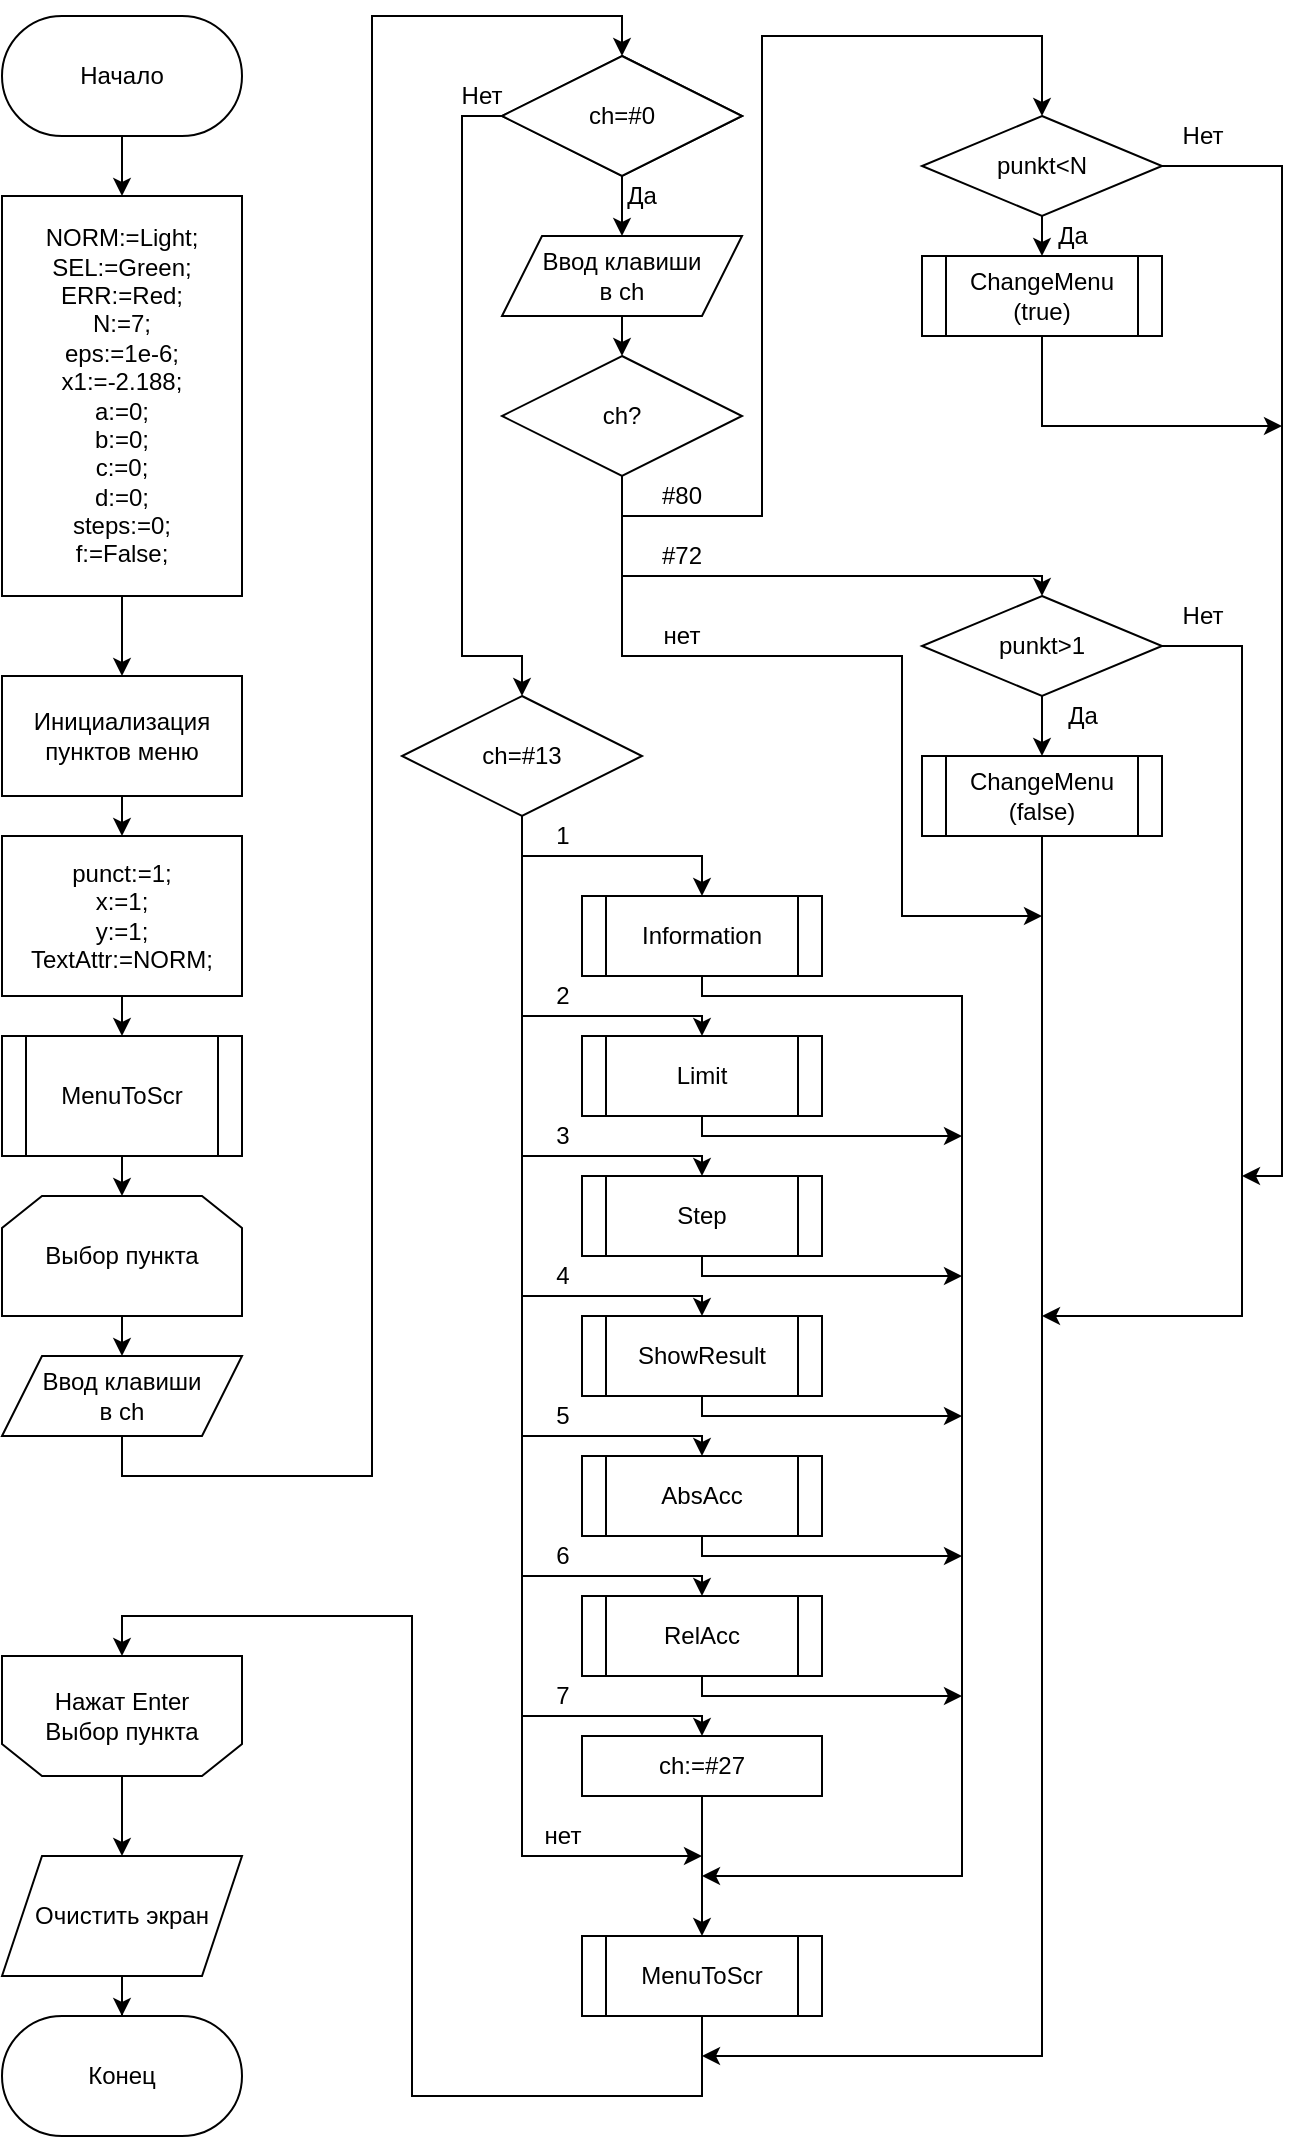 <mxfile version="14.1.2" type="github" pages="12"><diagram id="NPEn7ciIJGtz7YX28m9O" name="main"><mxGraphModel dx="782" dy="707" grid="1" gridSize="10" guides="1" tooltips="1" connect="1" arrows="1" fold="1" page="1" pageScale="1" pageWidth="827" pageHeight="1169" math="0" shadow="0"><root><mxCell id="0"/><mxCell id="1" parent="0"/><mxCell id="xy-HhIy0_bBntNB8_xrG-6" style="edgeStyle=orthogonalEdgeStyle;rounded=0;orthogonalLoop=1;jettySize=auto;html=1;exitX=0.5;exitY=1;exitDx=0;exitDy=0;" edge="1" parent="1" source="xy-HhIy0_bBntNB8_xrG-1" target="xy-HhIy0_bBntNB8_xrG-3"><mxGeometry relative="1" as="geometry"/></mxCell><mxCell id="xy-HhIy0_bBntNB8_xrG-1" value="Начало" style="rounded=1;whiteSpace=wrap;html=1;arcSize=50;" vertex="1" parent="1"><mxGeometry x="30" y="40" width="120" height="60" as="geometry"/></mxCell><mxCell id="xy-HhIy0_bBntNB8_xrG-9" style="edgeStyle=orthogonalEdgeStyle;rounded=0;orthogonalLoop=1;jettySize=auto;html=1;exitX=0.5;exitY=1;exitDx=0;exitDy=0;entryX=0.5;entryY=0;entryDx=0;entryDy=0;" edge="1" parent="1" source="xy-HhIy0_bBntNB8_xrG-2" target="xy-HhIy0_bBntNB8_xrG-8"><mxGeometry relative="1" as="geometry"/></mxCell><mxCell id="xy-HhIy0_bBntNB8_xrG-2" value="Инициализация пунктов меню" style="rounded=0;whiteSpace=wrap;html=1;" vertex="1" parent="1"><mxGeometry x="30" y="370" width="120" height="60" as="geometry"/></mxCell><mxCell id="xy-HhIy0_bBntNB8_xrG-7" style="edgeStyle=orthogonalEdgeStyle;rounded=0;orthogonalLoop=1;jettySize=auto;html=1;exitX=0.5;exitY=1;exitDx=0;exitDy=0;" edge="1" parent="1" source="xy-HhIy0_bBntNB8_xrG-3" target="xy-HhIy0_bBntNB8_xrG-2"><mxGeometry relative="1" as="geometry"/></mxCell><mxCell id="xy-HhIy0_bBntNB8_xrG-3" value="&lt;div&gt;NORM:=Light;&lt;/div&gt;&lt;div&gt;SEL:=Green;&lt;/div&gt;&lt;div&gt;ERR:=Red;&lt;/div&gt;&lt;div&gt;N:=7;&lt;/div&gt;&lt;div&gt;eps:=1e-6;&lt;/div&gt;&lt;div&gt;x1:=-2.188;&lt;/div&gt;&lt;div&gt;a:=0;&lt;/div&gt;&lt;div&gt;b:=0;&lt;/div&gt;&lt;div&gt;c:=0;&lt;/div&gt;&lt;div&gt;d:=0;&lt;/div&gt;&lt;div&gt;steps:=0;&lt;/div&gt;&lt;div&gt;f:=False;&lt;br&gt;&lt;/div&gt;" style="rounded=0;whiteSpace=wrap;html=1;" vertex="1" parent="1"><mxGeometry x="30" y="130" width="120" height="200" as="geometry"/></mxCell><mxCell id="xy-HhIy0_bBntNB8_xrG-12" style="edgeStyle=orthogonalEdgeStyle;rounded=0;orthogonalLoop=1;jettySize=auto;html=1;exitX=0.5;exitY=1;exitDx=0;exitDy=0;entryX=0.5;entryY=0;entryDx=0;entryDy=0;" edge="1" parent="1" source="xy-HhIy0_bBntNB8_xrG-8" target="xy-HhIy0_bBntNB8_xrG-11"><mxGeometry relative="1" as="geometry"/></mxCell><mxCell id="xy-HhIy0_bBntNB8_xrG-8" value="&lt;div&gt;punct:=1;&lt;/div&gt;&lt;div&gt;x:=1;&lt;/div&gt;&lt;div&gt;y:=1;&lt;/div&gt;&lt;div&gt;TextAttr:=NORM;&lt;/div&gt;" style="rounded=0;whiteSpace=wrap;html=1;" vertex="1" parent="1"><mxGeometry x="30" y="450" width="120" height="80" as="geometry"/></mxCell><mxCell id="xy-HhIy0_bBntNB8_xrG-15" style="edgeStyle=orthogonalEdgeStyle;rounded=0;orthogonalLoop=1;jettySize=auto;html=1;exitX=0.5;exitY=1;exitDx=0;exitDy=0;entryX=0.5;entryY=0;entryDx=0;entryDy=0;" edge="1" parent="1" source="xy-HhIy0_bBntNB8_xrG-11" target="xy-HhIy0_bBntNB8_xrG-14"><mxGeometry relative="1" as="geometry"/></mxCell><mxCell id="xy-HhIy0_bBntNB8_xrG-11" value="MenuToScr" style="shape=process;whiteSpace=wrap;html=1;backgroundOutline=1;rounded=0;" vertex="1" parent="1"><mxGeometry x="30" y="550" width="120" height="60" as="geometry"/></mxCell><mxCell id="xy-HhIy0_bBntNB8_xrG-19" style="edgeStyle=orthogonalEdgeStyle;rounded=0;orthogonalLoop=1;jettySize=auto;html=1;exitX=0.5;exitY=1;exitDx=0;exitDy=0;entryX=0.5;entryY=0;entryDx=0;entryDy=0;" edge="1" parent="1" source="xy-HhIy0_bBntNB8_xrG-14" target="xy-HhIy0_bBntNB8_xrG-18"><mxGeometry relative="1" as="geometry"/></mxCell><mxCell id="xy-HhIy0_bBntNB8_xrG-14" value="Выбор пункта" style="shape=loopLimit;whiteSpace=wrap;html=1;rounded=0;" vertex="1" parent="1"><mxGeometry x="30" y="630" width="120" height="60" as="geometry"/></mxCell><mxCell id="xy-HhIy0_bBntNB8_xrG-20" style="edgeStyle=orthogonalEdgeStyle;rounded=0;orthogonalLoop=1;jettySize=auto;html=1;exitX=0.5;exitY=0;exitDx=0;exitDy=0;entryX=0.5;entryY=0;entryDx=0;entryDy=0;" edge="1" parent="1" source="xy-HhIy0_bBntNB8_xrG-16" target="xy-HhIy0_bBntNB8_xrG-24"><mxGeometry relative="1" as="geometry"><mxPoint x="90" y="950" as="targetPoint"/></mxGeometry></mxCell><mxCell id="xy-HhIy0_bBntNB8_xrG-16" value="&lt;div&gt;Нажат Enter&lt;br&gt;&lt;/div&gt;&lt;div&gt;Выбор пункта&lt;/div&gt;" style="shape=loopLimit;whiteSpace=wrap;html=1;rounded=0;direction=west;" vertex="1" parent="1"><mxGeometry x="30" y="860" width="120" height="60" as="geometry"/></mxCell><mxCell id="xy-HhIy0_bBntNB8_xrG-23" style="edgeStyle=orthogonalEdgeStyle;rounded=0;orthogonalLoop=1;jettySize=auto;html=1;exitX=0.5;exitY=1;exitDx=0;exitDy=0;entryX=0.5;entryY=0;entryDx=0;entryDy=0;" edge="1" parent="1" source="xy-HhIy0_bBntNB8_xrG-18" target="xy-HhIy0_bBntNB8_xrG-22"><mxGeometry relative="1" as="geometry"><mxPoint x="230" y="310" as="targetPoint"/><Array as="points"><mxPoint x="90" y="770"/><mxPoint x="215" y="770"/><mxPoint x="215" y="40"/><mxPoint x="340" y="40"/></Array></mxGeometry></mxCell><mxCell id="xy-HhIy0_bBntNB8_xrG-18" value="&lt;div&gt;Ввод клавиши&lt;/div&gt;&lt;div&gt;в ch&lt;br&gt;&lt;/div&gt;" style="shape=parallelogram;perimeter=parallelogramPerimeter;whiteSpace=wrap;html=1;fixedSize=1;rounded=0;" vertex="1" parent="1"><mxGeometry x="30" y="710" width="120" height="40" as="geometry"/></mxCell><mxCell id="xy-HhIy0_bBntNB8_xrG-21" value="Конец" style="rounded=1;whiteSpace=wrap;html=1;arcSize=50;" vertex="1" parent="1"><mxGeometry x="30" y="1040" width="120" height="60" as="geometry"/></mxCell><mxCell id="xy-HhIy0_bBntNB8_xrG-27" style="edgeStyle=orthogonalEdgeStyle;rounded=0;orthogonalLoop=1;jettySize=auto;html=1;exitX=0.5;exitY=1;exitDx=0;exitDy=0;" edge="1" parent="1" source="xy-HhIy0_bBntNB8_xrG-22"><mxGeometry relative="1" as="geometry"><mxPoint x="340" y="150" as="targetPoint"/></mxGeometry></mxCell><mxCell id="xy-HhIy0_bBntNB8_xrG-22" value="ch=#0" style="rhombus;whiteSpace=wrap;html=1;rounded=0;" vertex="1" parent="1"><mxGeometry x="280" y="60" width="120" height="60" as="geometry"/></mxCell><mxCell id="xy-HhIy0_bBntNB8_xrG-26" style="edgeStyle=orthogonalEdgeStyle;rounded=0;orthogonalLoop=1;jettySize=auto;html=1;exitX=0.5;exitY=1;exitDx=0;exitDy=0;" edge="1" parent="1" source="xy-HhIy0_bBntNB8_xrG-24" target="xy-HhIy0_bBntNB8_xrG-21"><mxGeometry relative="1" as="geometry"/></mxCell><mxCell id="xy-HhIy0_bBntNB8_xrG-24" value="Очистить экран" style="shape=parallelogram;perimeter=parallelogramPerimeter;whiteSpace=wrap;html=1;fixedSize=1;rounded=0;" vertex="1" parent="1"><mxGeometry x="30" y="960" width="120" height="60" as="geometry"/></mxCell><mxCell id="xy-HhIy0_bBntNB8_xrG-28" value="Да" style="text;html=1;strokeColor=none;fillColor=none;align=center;verticalAlign=middle;whiteSpace=wrap;rounded=0;" vertex="1" parent="1"><mxGeometry x="330" y="120" width="40" height="20" as="geometry"/></mxCell><mxCell id="xy-HhIy0_bBntNB8_xrG-32" style="edgeStyle=orthogonalEdgeStyle;rounded=0;orthogonalLoop=1;jettySize=auto;html=1;exitX=0.5;exitY=1;exitDx=0;exitDy=0;entryX=0.5;entryY=0;entryDx=0;entryDy=0;" edge="1" parent="1" source="xy-HhIy0_bBntNB8_xrG-30" target="xy-HhIy0_bBntNB8_xrG-31"><mxGeometry relative="1" as="geometry"/></mxCell><mxCell id="xy-HhIy0_bBntNB8_xrG-30" value="&lt;div&gt;Ввод клавиши&lt;/div&gt;&lt;div&gt;в ch&lt;br&gt;&lt;/div&gt;" style="shape=parallelogram;perimeter=parallelogramPerimeter;whiteSpace=wrap;html=1;fixedSize=1;rounded=0;" vertex="1" parent="1"><mxGeometry x="280" y="150" width="120" height="40" as="geometry"/></mxCell><mxCell id="xy-HhIy0_bBntNB8_xrG-33" style="edgeStyle=orthogonalEdgeStyle;rounded=0;orthogonalLoop=1;jettySize=auto;html=1;exitX=0.5;exitY=1;exitDx=0;exitDy=0;" edge="1" parent="1" source="xy-HhIy0_bBntNB8_xrG-31" target="xy-HhIy0_bBntNB8_xrG-34"><mxGeometry relative="1" as="geometry"><mxPoint x="510" y="380" as="targetPoint"/><Array as="points"><mxPoint x="340" y="290"/><mxPoint x="410" y="290"/><mxPoint x="410" y="50"/><mxPoint x="550" y="50"/></Array></mxGeometry></mxCell><mxCell id="xy-HhIy0_bBntNB8_xrG-31" value="ch?" style="rhombus;whiteSpace=wrap;html=1;rounded=0;" vertex="1" parent="1"><mxGeometry x="280" y="210" width="120" height="60" as="geometry"/></mxCell><mxCell id="xy-HhIy0_bBntNB8_xrG-42" style="edgeStyle=orthogonalEdgeStyle;rounded=0;orthogonalLoop=1;jettySize=auto;html=1;exitX=0.5;exitY=1;exitDx=0;exitDy=0;entryX=0.5;entryY=0;entryDx=0;entryDy=0;strokeColor=#000000;" edge="1" parent="1" source="xy-HhIy0_bBntNB8_xrG-34" target="xy-HhIy0_bBntNB8_xrG-40"><mxGeometry relative="1" as="geometry"><Array as="points"><mxPoint x="550" y="140"/></Array></mxGeometry></mxCell><mxCell id="xy-HhIy0_bBntNB8_xrG-75" style="edgeStyle=orthogonalEdgeStyle;rounded=0;orthogonalLoop=1;jettySize=auto;html=1;exitX=1;exitY=0.5;exitDx=0;exitDy=0;strokeColor=#000000;" edge="1" parent="1" source="xy-HhIy0_bBntNB8_xrG-34"><mxGeometry relative="1" as="geometry"><mxPoint x="650" y="620" as="targetPoint"/><Array as="points"><mxPoint x="670" y="115"/><mxPoint x="670" y="620"/></Array></mxGeometry></mxCell><mxCell id="xy-HhIy0_bBntNB8_xrG-34" value="punkt&amp;lt;N" style="rhombus;whiteSpace=wrap;html=1;" vertex="1" parent="1"><mxGeometry x="490" y="90" width="120" height="50" as="geometry"/></mxCell><mxCell id="xy-HhIy0_bBntNB8_xrG-36" value="" style="endArrow=classic;html=1;rounded=0;entryX=0.5;entryY=0;entryDx=0;entryDy=0;" edge="1" parent="1" target="xy-HhIy0_bBntNB8_xrG-39"><mxGeometry width="50" height="50" relative="1" as="geometry"><mxPoint x="340" y="280" as="sourcePoint"/><mxPoint x="550" y="465" as="targetPoint"/><Array as="points"><mxPoint x="340" y="320"/><mxPoint x="550" y="320"/></Array></mxGeometry></mxCell><mxCell id="xy-HhIy0_bBntNB8_xrG-43" style="edgeStyle=orthogonalEdgeStyle;rounded=0;orthogonalLoop=1;jettySize=auto;html=1;exitX=0.5;exitY=1;exitDx=0;exitDy=0;entryX=0.5;entryY=0;entryDx=0;entryDy=0;strokeColor=#000000;" edge="1" parent="1" source="xy-HhIy0_bBntNB8_xrG-39" target="xy-HhIy0_bBntNB8_xrG-41"><mxGeometry relative="1" as="geometry"/></mxCell><mxCell id="xy-HhIy0_bBntNB8_xrG-51" style="edgeStyle=orthogonalEdgeStyle;rounded=0;orthogonalLoop=1;jettySize=auto;html=1;exitX=1;exitY=0.5;exitDx=0;exitDy=0;strokeColor=#000000;" edge="1" parent="1" source="xy-HhIy0_bBntNB8_xrG-39"><mxGeometry relative="1" as="geometry"><mxPoint x="550" y="690" as="targetPoint"/><Array as="points"><mxPoint x="650" y="355"/><mxPoint x="650" y="690"/></Array></mxGeometry></mxCell><mxCell id="xy-HhIy0_bBntNB8_xrG-40" value="&lt;div&gt;ChangeMenu&lt;/div&gt;&lt;div&gt;(true)&lt;/div&gt;" style="shape=process;whiteSpace=wrap;html=1;backgroundOutline=1;rounded=0;" vertex="1" parent="1"><mxGeometry x="490" y="160" width="120" height="40" as="geometry"/></mxCell><mxCell id="xy-HhIy0_bBntNB8_xrG-50" style="edgeStyle=orthogonalEdgeStyle;rounded=0;orthogonalLoop=1;jettySize=auto;html=1;exitX=0.5;exitY=1;exitDx=0;exitDy=0;strokeColor=#000000;" edge="1" parent="1" source="xy-HhIy0_bBntNB8_xrG-41"><mxGeometry relative="1" as="geometry"><mxPoint x="380" y="1060" as="targetPoint"/><Array as="points"><mxPoint x="550" y="1060"/></Array></mxGeometry></mxCell><mxCell id="xy-HhIy0_bBntNB8_xrG-41" value="&lt;div&gt;ChangeMenu&lt;/div&gt;&lt;div&gt;(false)&lt;br&gt;&lt;/div&gt;" style="shape=process;whiteSpace=wrap;html=1;backgroundOutline=1;rounded=0;" vertex="1" parent="1"><mxGeometry x="490" y="410" width="120" height="40" as="geometry"/></mxCell><mxCell id="xy-HhIy0_bBntNB8_xrG-44" value="#80" style="text;html=1;strokeColor=none;fillColor=none;align=center;verticalAlign=middle;whiteSpace=wrap;rounded=0;" vertex="1" parent="1"><mxGeometry x="350" y="270" width="40" height="20" as="geometry"/></mxCell><mxCell id="xy-HhIy0_bBntNB8_xrG-45" value="#72" style="text;html=1;strokeColor=none;fillColor=none;align=center;verticalAlign=middle;whiteSpace=wrap;rounded=0;" vertex="1" parent="1"><mxGeometry x="350" y="300" width="40" height="20" as="geometry"/></mxCell><mxCell id="xy-HhIy0_bBntNB8_xrG-46" value="" style="endArrow=classic;html=1;strokeColor=#000000;rounded=0;" edge="1" parent="1"><mxGeometry width="50" height="50" relative="1" as="geometry"><mxPoint x="340" y="310" as="sourcePoint"/><mxPoint x="550" y="490" as="targetPoint"/><Array as="points"><mxPoint x="340" y="360"/><mxPoint x="480" y="360"/><mxPoint x="480" y="490"/><mxPoint x="520" y="490"/><mxPoint x="530" y="490"/></Array></mxGeometry></mxCell><mxCell id="xy-HhIy0_bBntNB8_xrG-47" value="нет" style="text;html=1;strokeColor=none;fillColor=none;align=center;verticalAlign=middle;whiteSpace=wrap;rounded=0;" vertex="1" parent="1"><mxGeometry x="305" y="340" width="130" height="20" as="geometry"/></mxCell><mxCell id="xy-HhIy0_bBntNB8_xrG-52" style="edgeStyle=orthogonalEdgeStyle;rounded=0;orthogonalLoop=1;jettySize=auto;html=1;exitX=0;exitY=0.5;exitDx=0;exitDy=0;strokeColor=#000000;entryX=0.5;entryY=0;entryDx=0;entryDy=0;" edge="1" parent="1" source="xy-HhIy0_bBntNB8_xrG-48" target="xy-HhIy0_bBntNB8_xrG-49"><mxGeometry relative="1" as="geometry"><mxPoint x="290" y="600" as="targetPoint"/><Array as="points"><mxPoint x="260" y="90"/><mxPoint x="260" y="360"/><mxPoint x="290" y="360"/></Array></mxGeometry></mxCell><mxCell id="xy-HhIy0_bBntNB8_xrG-48" value="ch=#0" style="rhombus;whiteSpace=wrap;html=1;rounded=0;" vertex="1" parent="1"><mxGeometry x="280" y="60" width="120" height="60" as="geometry"/></mxCell><mxCell id="xy-HhIy0_bBntNB8_xrG-56" style="edgeStyle=orthogonalEdgeStyle;rounded=0;orthogonalLoop=1;jettySize=auto;html=1;exitX=0.5;exitY=1;exitDx=0;exitDy=0;strokeColor=#000000;" edge="1" parent="1" source="xy-HhIy0_bBntNB8_xrG-49"><mxGeometry relative="1" as="geometry"><mxPoint x="380" y="960" as="targetPoint"/><Array as="points"><mxPoint x="290" y="960"/></Array></mxGeometry></mxCell><mxCell id="xy-HhIy0_bBntNB8_xrG-49" value="ch=#13" style="rhombus;whiteSpace=wrap;html=1;rounded=0;" vertex="1" parent="1"><mxGeometry x="230" y="380" width="120" height="60" as="geometry"/></mxCell><mxCell id="xy-HhIy0_bBntNB8_xrG-53" value="Нет" style="text;html=1;strokeColor=none;fillColor=none;align=center;verticalAlign=middle;whiteSpace=wrap;rounded=0;" vertex="1" parent="1"><mxGeometry x="250" y="70" width="40" height="20" as="geometry"/></mxCell><mxCell id="xy-HhIy0_bBntNB8_xrG-86" style="edgeStyle=orthogonalEdgeStyle;rounded=0;orthogonalLoop=1;jettySize=auto;html=1;exitX=0.5;exitY=1;exitDx=0;exitDy=0;strokeColor=#000000;" edge="1" parent="1" source="xy-HhIy0_bBntNB8_xrG-57"><mxGeometry relative="1" as="geometry"><mxPoint x="380" y="970" as="targetPoint"/><Array as="points"><mxPoint x="380" y="530"/><mxPoint x="510" y="530"/></Array></mxGeometry></mxCell><mxCell id="xy-HhIy0_bBntNB8_xrG-57" value="Information" style="shape=process;whiteSpace=wrap;html=1;backgroundOutline=1;rounded=0;" vertex="1" parent="1"><mxGeometry x="320" y="480" width="120" height="40" as="geometry"/></mxCell><mxCell id="xy-HhIy0_bBntNB8_xrG-87" style="edgeStyle=orthogonalEdgeStyle;rounded=0;orthogonalLoop=1;jettySize=auto;html=1;exitX=0.5;exitY=1;exitDx=0;exitDy=0;strokeColor=#000000;" edge="1" parent="1" source="xy-HhIy0_bBntNB8_xrG-58"><mxGeometry relative="1" as="geometry"><mxPoint x="510" y="600" as="targetPoint"/><Array as="points"><mxPoint x="380" y="600"/><mxPoint x="510" y="600"/></Array></mxGeometry></mxCell><mxCell id="xy-HhIy0_bBntNB8_xrG-58" value="Limit" style="shape=process;whiteSpace=wrap;html=1;backgroundOutline=1;rounded=0;" vertex="1" parent="1"><mxGeometry x="320" y="550" width="120" height="40" as="geometry"/></mxCell><mxCell id="xy-HhIy0_bBntNB8_xrG-89" style="edgeStyle=orthogonalEdgeStyle;rounded=0;orthogonalLoop=1;jettySize=auto;html=1;exitX=0.5;exitY=1;exitDx=0;exitDy=0;strokeColor=#000000;" edge="1" parent="1" source="xy-HhIy0_bBntNB8_xrG-59"><mxGeometry relative="1" as="geometry"><mxPoint x="510" y="670" as="targetPoint"/><Array as="points"><mxPoint x="380" y="670"/><mxPoint x="490" y="670"/></Array></mxGeometry></mxCell><mxCell id="xy-HhIy0_bBntNB8_xrG-59" value="Step" style="shape=process;whiteSpace=wrap;html=1;backgroundOutline=1;rounded=0;" vertex="1" parent="1"><mxGeometry x="320" y="620" width="120" height="40" as="geometry"/></mxCell><mxCell id="xy-HhIy0_bBntNB8_xrG-84" style="edgeStyle=orthogonalEdgeStyle;rounded=0;orthogonalLoop=1;jettySize=auto;html=1;exitX=0.5;exitY=1;exitDx=0;exitDy=0;strokeColor=#000000;" edge="1" parent="1" source="xy-HhIy0_bBntNB8_xrG-60"><mxGeometry relative="1" as="geometry"><mxPoint x="510" y="810" as="targetPoint"/><Array as="points"><mxPoint x="380" y="810"/><mxPoint x="510" y="810"/></Array></mxGeometry></mxCell><mxCell id="xy-HhIy0_bBntNB8_xrG-60" value="AbsAcc" style="shape=process;whiteSpace=wrap;html=1;backgroundOutline=1;rounded=0;" vertex="1" parent="1"><mxGeometry x="320" y="760" width="120" height="40" as="geometry"/></mxCell><mxCell id="xy-HhIy0_bBntNB8_xrG-85" style="edgeStyle=orthogonalEdgeStyle;rounded=0;orthogonalLoop=1;jettySize=auto;html=1;exitX=0.5;exitY=1;exitDx=0;exitDy=0;strokeColor=#000000;" edge="1" parent="1" source="xy-HhIy0_bBntNB8_xrG-62"><mxGeometry relative="1" as="geometry"><mxPoint x="510" y="740" as="targetPoint"/><Array as="points"><mxPoint x="380" y="740"/><mxPoint x="510" y="740"/></Array></mxGeometry></mxCell><mxCell id="xy-HhIy0_bBntNB8_xrG-62" value="ShowResult" style="shape=process;whiteSpace=wrap;html=1;backgroundOutline=1;rounded=0;" vertex="1" parent="1"><mxGeometry x="320" y="690" width="120" height="40" as="geometry"/></mxCell><mxCell id="xy-HhIy0_bBntNB8_xrG-83" style="edgeStyle=orthogonalEdgeStyle;rounded=0;orthogonalLoop=1;jettySize=auto;html=1;exitX=0.5;exitY=1;exitDx=0;exitDy=0;strokeColor=#000000;" edge="1" parent="1" source="xy-HhIy0_bBntNB8_xrG-63"><mxGeometry relative="1" as="geometry"><mxPoint x="510" y="880" as="targetPoint"/><Array as="points"><mxPoint x="380" y="880"/><mxPoint x="490" y="880"/></Array></mxGeometry></mxCell><mxCell id="xy-HhIy0_bBntNB8_xrG-63" value="RelAcc" style="shape=process;whiteSpace=wrap;html=1;backgroundOutline=1;rounded=0;" vertex="1" parent="1"><mxGeometry x="320" y="830" width="120" height="40" as="geometry"/></mxCell><mxCell id="xy-HhIy0_bBntNB8_xrG-64" value="" style="endArrow=classic;html=1;strokeColor=#000000;entryX=0.5;entryY=0;entryDx=0;entryDy=0;rounded=0;" edge="1" parent="1"><mxGeometry width="50" height="50" relative="1" as="geometry"><mxPoint x="290" y="460" as="sourcePoint"/><mxPoint x="380" y="480" as="targetPoint"/><Array as="points"><mxPoint x="350" y="460"/><mxPoint x="380" y="460"/></Array></mxGeometry></mxCell><mxCell id="xy-HhIy0_bBntNB8_xrG-65" value="" style="endArrow=classic;html=1;strokeColor=#000000;entryX=0.5;entryY=0;entryDx=0;entryDy=0;rounded=0;" edge="1" parent="1" target="xy-HhIy0_bBntNB8_xrG-58"><mxGeometry width="50" height="50" relative="1" as="geometry"><mxPoint x="290" y="540" as="sourcePoint"/><mxPoint x="380" y="530" as="targetPoint"/><Array as="points"><mxPoint x="380" y="540"/></Array></mxGeometry></mxCell><mxCell id="xy-HhIy0_bBntNB8_xrG-66" value="" style="endArrow=classic;html=1;strokeColor=#000000;rounded=0;" edge="1" parent="1"><mxGeometry width="50" height="50" relative="1" as="geometry"><mxPoint x="290" y="610" as="sourcePoint"/><mxPoint x="380" y="620" as="targetPoint"/><Array as="points"><mxPoint x="380" y="610"/></Array></mxGeometry></mxCell><mxCell id="xy-HhIy0_bBntNB8_xrG-67" value="" style="endArrow=classic;html=1;strokeColor=#000000;rounded=0;" edge="1" parent="1"><mxGeometry width="50" height="50" relative="1" as="geometry"><mxPoint x="290" y="680" as="sourcePoint"/><mxPoint x="380" y="690" as="targetPoint"/><Array as="points"><mxPoint x="380" y="680"/></Array></mxGeometry></mxCell><mxCell id="xy-HhIy0_bBntNB8_xrG-68" value="" style="endArrow=classic;html=1;strokeColor=#000000;rounded=0;" edge="1" parent="1"><mxGeometry width="50" height="50" relative="1" as="geometry"><mxPoint x="290" y="750" as="sourcePoint"/><mxPoint x="380" y="760" as="targetPoint"/><Array as="points"><mxPoint x="380" y="750"/></Array></mxGeometry></mxCell><mxCell id="xy-HhIy0_bBntNB8_xrG-69" value="" style="endArrow=classic;html=1;strokeColor=#000000;entryX=0.5;entryY=0;entryDx=0;entryDy=0;rounded=0;" edge="1" parent="1"><mxGeometry width="50" height="50" relative="1" as="geometry"><mxPoint x="290" y="820" as="sourcePoint"/><mxPoint x="380" y="830" as="targetPoint"/><Array as="points"><mxPoint x="380" y="820"/></Array></mxGeometry></mxCell><mxCell id="xy-HhIy0_bBntNB8_xrG-70" value="" style="endArrow=classic;html=1;strokeColor=#000000;entryX=0.5;entryY=0;entryDx=0;entryDy=0;rounded=0;" edge="1" parent="1"><mxGeometry width="50" height="50" relative="1" as="geometry"><mxPoint x="290" y="890" as="sourcePoint"/><mxPoint x="380" y="900" as="targetPoint"/><Array as="points"><mxPoint x="380" y="890"/></Array></mxGeometry></mxCell><mxCell id="xy-HhIy0_bBntNB8_xrG-82" style="edgeStyle=orthogonalEdgeStyle;rounded=0;orthogonalLoop=1;jettySize=auto;html=1;exitX=0.5;exitY=1;exitDx=0;exitDy=0;entryX=0.5;entryY=0;entryDx=0;entryDy=0;strokeColor=#000000;" edge="1" parent="1" source="xy-HhIy0_bBntNB8_xrG-71" target="xy-HhIy0_bBntNB8_xrG-81"><mxGeometry relative="1" as="geometry"/></mxCell><mxCell id="xy-HhIy0_bBntNB8_xrG-71" value="ch:=#27" style="rounded=0;whiteSpace=wrap;html=1;" vertex="1" parent="1"><mxGeometry x="320" y="900" width="120" height="30" as="geometry"/></mxCell><mxCell id="xy-HhIy0_bBntNB8_xrG-39" value="punkt&amp;gt;1" style="rhombus;whiteSpace=wrap;html=1;" vertex="1" parent="1"><mxGeometry x="490" y="330" width="120" height="50" as="geometry"/></mxCell><mxCell id="xy-HhIy0_bBntNB8_xrG-74" style="edgeStyle=orthogonalEdgeStyle;rounded=0;orthogonalLoop=1;jettySize=auto;html=1;exitX=0.5;exitY=1;exitDx=0;exitDy=0;strokeColor=#000000;" edge="1" parent="1" source="xy-HhIy0_bBntNB8_xrG-40"><mxGeometry relative="1" as="geometry"><mxPoint x="670" y="245" as="targetPoint"/><mxPoint x="550" y="260" as="sourcePoint"/><Array as="points"><mxPoint x="550" y="245"/></Array></mxGeometry></mxCell><mxCell id="xy-HhIy0_bBntNB8_xrG-76" value="Да" style="text;html=1;align=center;verticalAlign=middle;resizable=0;points=[];autosize=1;" vertex="1" parent="1"><mxGeometry x="550" y="140" width="30" height="20" as="geometry"/></mxCell><mxCell id="xy-HhIy0_bBntNB8_xrG-77" value="Нет" style="text;html=1;align=center;verticalAlign=middle;resizable=0;points=[];autosize=1;" vertex="1" parent="1"><mxGeometry x="610" y="90" width="40" height="20" as="geometry"/></mxCell><mxCell id="xy-HhIy0_bBntNB8_xrG-78" value="Нет" style="text;html=1;align=center;verticalAlign=middle;resizable=0;points=[];autosize=1;" vertex="1" parent="1"><mxGeometry x="610" y="330" width="40" height="20" as="geometry"/></mxCell><mxCell id="xy-HhIy0_bBntNB8_xrG-79" value="Да" style="text;html=1;align=center;verticalAlign=middle;resizable=0;points=[];autosize=1;" vertex="1" parent="1"><mxGeometry x="555" y="380" width="30" height="20" as="geometry"/></mxCell><mxCell id="xy-HhIy0_bBntNB8_xrG-90" style="edgeStyle=orthogonalEdgeStyle;rounded=0;orthogonalLoop=1;jettySize=auto;html=1;exitX=0.5;exitY=1;exitDx=0;exitDy=0;strokeColor=#000000;entryX=0.5;entryY=1;entryDx=0;entryDy=0;" edge="1" parent="1" source="xy-HhIy0_bBntNB8_xrG-81" target="xy-HhIy0_bBntNB8_xrG-16"><mxGeometry relative="1" as="geometry"><mxPoint x="380" y="1080" as="targetPoint"/><Array as="points"><mxPoint x="380" y="1080"/><mxPoint x="235" y="1080"/><mxPoint x="235" y="840"/><mxPoint x="90" y="840"/></Array></mxGeometry></mxCell><mxCell id="xy-HhIy0_bBntNB8_xrG-81" value="MenuToScr" style="shape=process;whiteSpace=wrap;html=1;backgroundOutline=1;rounded=0;" vertex="1" parent="1"><mxGeometry x="320" y="1000" width="120" height="40" as="geometry"/></mxCell><mxCell id="xy-HhIy0_bBntNB8_xrG-91" value="1" style="text;html=1;align=center;verticalAlign=middle;resizable=0;points=[];autosize=1;" vertex="1" parent="1"><mxGeometry x="300" y="440" width="20" height="20" as="geometry"/></mxCell><mxCell id="xy-HhIy0_bBntNB8_xrG-92" value="2" style="text;html=1;align=center;verticalAlign=middle;resizable=0;points=[];autosize=1;" vertex="1" parent="1"><mxGeometry x="300" y="520" width="20" height="20" as="geometry"/></mxCell><mxCell id="xy-HhIy0_bBntNB8_xrG-93" value="3" style="text;html=1;align=center;verticalAlign=middle;resizable=0;points=[];autosize=1;" vertex="1" parent="1"><mxGeometry x="300" y="590" width="20" height="20" as="geometry"/></mxCell><mxCell id="xy-HhIy0_bBntNB8_xrG-94" value="4" style="text;html=1;align=center;verticalAlign=middle;resizable=0;points=[];autosize=1;" vertex="1" parent="1"><mxGeometry x="300" y="660" width="20" height="20" as="geometry"/></mxCell><mxCell id="xy-HhIy0_bBntNB8_xrG-95" value="5" style="text;html=1;align=center;verticalAlign=middle;resizable=0;points=[];autosize=1;" vertex="1" parent="1"><mxGeometry x="300" y="730" width="20" height="20" as="geometry"/></mxCell><mxCell id="xy-HhIy0_bBntNB8_xrG-96" value="6" style="text;html=1;align=center;verticalAlign=middle;resizable=0;points=[];autosize=1;" vertex="1" parent="1"><mxGeometry x="300" y="800" width="20" height="20" as="geometry"/></mxCell><mxCell id="xy-HhIy0_bBntNB8_xrG-97" value="7" style="text;html=1;align=center;verticalAlign=middle;resizable=0;points=[];autosize=1;" vertex="1" parent="1"><mxGeometry x="300" y="870" width="20" height="20" as="geometry"/></mxCell><mxCell id="xy-HhIy0_bBntNB8_xrG-98" value="нет" style="text;html=1;align=center;verticalAlign=middle;resizable=0;points=[];autosize=1;" vertex="1" parent="1"><mxGeometry x="295" y="940" width="30" height="20" as="geometry"/></mxCell></root></mxGraphModel></diagram><diagram id="8rXD4goX6tWzJ1kfg4v9" name="ChangeMenu"><mxGraphModel dx="782" dy="707" grid="1" gridSize="10" guides="1" tooltips="1" connect="1" arrows="1" fold="1" page="1" pageScale="1" pageWidth="827" pageHeight="1169" math="0" shadow="0"><root><mxCell id="G3UVe3Vkgfw-VGQKgyKC-0"/><mxCell id="G3UVe3Vkgfw-VGQKgyKC-1" parent="G3UVe3Vkgfw-VGQKgyKC-0"/><mxCell id="G3UVe3Vkgfw-VGQKgyKC-3" style="edgeStyle=orthogonalEdgeStyle;rounded=0;orthogonalLoop=1;jettySize=auto;html=1;exitX=0.5;exitY=1;exitDx=0;exitDy=0;strokeColor=#000000;" edge="1" parent="G3UVe3Vkgfw-VGQKgyKC-1" source="G3UVe3Vkgfw-VGQKgyKC-2" target="G3UVe3Vkgfw-VGQKgyKC-4"><mxGeometry relative="1" as="geometry"><mxPoint x="414.333" y="130" as="targetPoint"/></mxGeometry></mxCell><mxCell id="G3UVe3Vkgfw-VGQKgyKC-2" value="&lt;div&gt;ChangeMenu&lt;/div&gt;&lt;div&gt;Начало&lt;/div&gt;" style="rounded=1;whiteSpace=wrap;html=1;arcSize=50;" vertex="1" parent="G3UVe3Vkgfw-VGQKgyKC-1"><mxGeometry x="311" y="40" width="160" height="60" as="geometry"/></mxCell><mxCell id="G3UVe3Vkgfw-VGQKgyKC-7" style="edgeStyle=orthogonalEdgeStyle;rounded=0;orthogonalLoop=1;jettySize=auto;html=1;exitX=0.5;exitY=1;exitDx=0;exitDy=0;strokeColor=#000000;entryX=0.5;entryY=0;entryDx=0;entryDy=0;" edge="1" parent="G3UVe3Vkgfw-VGQKgyKC-1" source="G3UVe3Vkgfw-VGQKgyKC-4" target="G3UVe3Vkgfw-VGQKgyKC-8"><mxGeometry relative="1" as="geometry"><mxPoint x="392" y="220" as="targetPoint"/></mxGeometry></mxCell><mxCell id="G3UVe3Vkgfw-VGQKgyKC-4" value="d" style="shape=parallelogram;perimeter=parallelogramPerimeter;whiteSpace=wrap;html=1;fixedSize=1;" vertex="1" parent="G3UVe3Vkgfw-VGQKgyKC-1"><mxGeometry x="311" y="130" width="160" height="60" as="geometry"/></mxCell><mxCell id="G3UVe3Vkgfw-VGQKgyKC-5" value="" style="endArrow=none;dashed=1;html=1;strokeColor=#000000;exitX=1;exitY=0.5;exitDx=0;exitDy=0;" edge="1" parent="G3UVe3Vkgfw-VGQKgyKC-1" source="G3UVe3Vkgfw-VGQKgyKC-4" target="G3UVe3Vkgfw-VGQKgyKC-6"><mxGeometry width="50" height="50" relative="1" as="geometry"><mxPoint x="370" y="350" as="sourcePoint"/><mxPoint x="520" y="160" as="targetPoint"/></mxGeometry></mxCell><mxCell id="G3UVe3Vkgfw-VGQKgyKC-6" value="d - переходить ли вниз или вверх, по значению" style="strokeWidth=2;html=1;shape=mxgraph.flowchart.annotation_1;align=left;pointerEvents=1;" vertex="1" parent="G3UVe3Vkgfw-VGQKgyKC-1"><mxGeometry x="495" y="110" width="50" height="100" as="geometry"/></mxCell><mxCell id="G3UVe3Vkgfw-VGQKgyKC-11" style="edgeStyle=orthogonalEdgeStyle;rounded=0;orthogonalLoop=1;jettySize=auto;html=1;strokeColor=#000000;exitX=0.467;exitY=1;exitDx=0;exitDy=0;exitPerimeter=0;entryX=0.5;entryY=0;entryDx=0;entryDy=0;" edge="1" parent="G3UVe3Vkgfw-VGQKgyKC-1" source="G3UVe3Vkgfw-VGQKgyKC-8" target="G3UVe3Vkgfw-VGQKgyKC-10"><mxGeometry relative="1" as="geometry"><mxPoint x="418" y="300" as="sourcePoint"/><mxPoint x="410" y="300" as="targetPoint"/><Array as="points"><mxPoint x="392" y="290"/></Array></mxGeometry></mxCell><mxCell id="G3UVe3Vkgfw-VGQKgyKC-8" value="GoToXY(x,y+punkt-1)" style="rounded=0;whiteSpace=wrap;html=1;" vertex="1" parent="G3UVe3Vkgfw-VGQKgyKC-1"><mxGeometry x="311" y="230" width="160" height="60" as="geometry"/></mxCell><mxCell id="G3UVe3Vkgfw-VGQKgyKC-12" style="edgeStyle=orthogonalEdgeStyle;rounded=0;orthogonalLoop=1;jettySize=auto;html=1;exitX=0.5;exitY=1;exitDx=0;exitDy=0;entryX=0.5;entryY=0;entryDx=0;entryDy=0;strokeColor=#000000;" edge="1" parent="G3UVe3Vkgfw-VGQKgyKC-1" source="G3UVe3Vkgfw-VGQKgyKC-10" target="G3UVe3Vkgfw-VGQKgyKC-13"><mxGeometry relative="1" as="geometry"><mxPoint x="414" y="430" as="targetPoint"/><Array as="points"/></mxGeometry></mxCell><mxCell id="G3UVe3Vkgfw-VGQKgyKC-10" value="&lt;div&gt;Вывод обычного&lt;br&gt;&lt;/div&gt;&lt;div&gt;пункта меню&lt;br&gt;&lt;/div&gt;" style="shape=parallelogram;perimeter=parallelogramPerimeter;whiteSpace=wrap;html=1;fixedSize=1;rounded=0;" vertex="1" parent="G3UVe3Vkgfw-VGQKgyKC-1"><mxGeometry x="312" y="310" width="160" height="60" as="geometry"/></mxCell><mxCell id="G3UVe3Vkgfw-VGQKgyKC-14" style="edgeStyle=orthogonalEdgeStyle;rounded=0;orthogonalLoop=1;jettySize=auto;html=1;exitX=1;exitY=0.5;exitDx=0;exitDy=0;strokeColor=#000000;entryX=0.5;entryY=0;entryDx=0;entryDy=0;" edge="1" parent="G3UVe3Vkgfw-VGQKgyKC-1" source="G3UVe3Vkgfw-VGQKgyKC-13" target="G3UVe3Vkgfw-VGQKgyKC-19"><mxGeometry relative="1" as="geometry"><mxPoint x="620" y="540" as="targetPoint"/><Array as="points"><mxPoint x="620" y="430"/></Array></mxGeometry></mxCell><mxCell id="G3UVe3Vkgfw-VGQKgyKC-15" style="edgeStyle=orthogonalEdgeStyle;rounded=0;orthogonalLoop=1;jettySize=auto;html=1;exitX=0.5;exitY=1;exitDx=0;exitDy=0;strokeColor=#000000;entryX=0.5;entryY=0;entryDx=0;entryDy=0;" edge="1" parent="G3UVe3Vkgfw-VGQKgyKC-1" source="G3UVe3Vkgfw-VGQKgyKC-13" target="G3UVe3Vkgfw-VGQKgyKC-18"><mxGeometry relative="1" as="geometry"><mxPoint x="390" y="560" as="targetPoint"/></mxGeometry></mxCell><mxCell id="G3UVe3Vkgfw-VGQKgyKC-13" value="d?" style="rhombus;whiteSpace=wrap;html=1;rounded=0;" vertex="1" parent="G3UVe3Vkgfw-VGQKgyKC-1"><mxGeometry x="312" y="390" width="160" height="80" as="geometry"/></mxCell><mxCell id="G3UVe3Vkgfw-VGQKgyKC-16" value="Да" style="text;html=1;align=center;verticalAlign=middle;resizable=0;points=[];autosize=1;" vertex="1" parent="G3UVe3Vkgfw-VGQKgyKC-1"><mxGeometry x="390" y="470" width="30" height="20" as="geometry"/></mxCell><mxCell id="G3UVe3Vkgfw-VGQKgyKC-17" value="Нет" style="text;html=1;align=center;verticalAlign=middle;resizable=0;points=[];autosize=1;" vertex="1" parent="G3UVe3Vkgfw-VGQKgyKC-1"><mxGeometry x="474" y="410" width="40" height="20" as="geometry"/></mxCell><mxCell id="G3UVe3Vkgfw-VGQKgyKC-25" style="edgeStyle=orthogonalEdgeStyle;rounded=0;orthogonalLoop=1;jettySize=auto;html=1;exitX=0.5;exitY=1;exitDx=0;exitDy=0;strokeColor=#000000;entryX=0.5;entryY=0;entryDx=0;entryDy=0;" edge="1" parent="G3UVe3Vkgfw-VGQKgyKC-1" source="G3UVe3Vkgfw-VGQKgyKC-18" target="G3UVe3Vkgfw-VGQKgyKC-27"><mxGeometry relative="1" as="geometry"><mxPoint x="392" y="640" as="targetPoint"/></mxGeometry></mxCell><mxCell id="G3UVe3Vkgfw-VGQKgyKC-18" value="punkt:=punkt+1" style="rounded=0;whiteSpace=wrap;html=1;" vertex="1" parent="G3UVe3Vkgfw-VGQKgyKC-1"><mxGeometry x="312" y="500" width="160" height="50" as="geometry"/></mxCell><mxCell id="G3UVe3Vkgfw-VGQKgyKC-26" style="edgeStyle=orthogonalEdgeStyle;rounded=0;orthogonalLoop=1;jettySize=auto;html=1;exitX=0.5;exitY=1;exitDx=0;exitDy=0;strokeColor=#000000;" edge="1" parent="G3UVe3Vkgfw-VGQKgyKC-1" source="G3UVe3Vkgfw-VGQKgyKC-19"><mxGeometry relative="1" as="geometry"><mxPoint x="390" y="570" as="targetPoint"/><Array as="points"><mxPoint x="620" y="570"/><mxPoint x="390" y="570"/></Array></mxGeometry></mxCell><mxCell id="G3UVe3Vkgfw-VGQKgyKC-19" value="punkt:=punkt-1" style="rounded=0;whiteSpace=wrap;html=1;" vertex="1" parent="G3UVe3Vkgfw-VGQKgyKC-1"><mxGeometry x="560" y="465" width="120" height="50" as="geometry"/></mxCell><mxCell id="G3UVe3Vkgfw-VGQKgyKC-30" style="edgeStyle=orthogonalEdgeStyle;rounded=0;orthogonalLoop=1;jettySize=auto;html=1;exitX=0.5;exitY=1;exitDx=0;exitDy=0;entryX=0.5;entryY=0;entryDx=0;entryDy=0;strokeColor=#000000;" edge="1" parent="G3UVe3Vkgfw-VGQKgyKC-1" source="G3UVe3Vkgfw-VGQKgyKC-22" target="G3UVe3Vkgfw-VGQKgyKC-29"><mxGeometry relative="1" as="geometry"/></mxCell><mxCell id="G3UVe3Vkgfw-VGQKgyKC-22" value="&lt;div&gt;Вывод активного &lt;br&gt;&lt;/div&gt;&lt;div&gt;пункта меню&lt;/div&gt;" style="shape=parallelogram;perimeter=parallelogramPerimeter;whiteSpace=wrap;html=1;fixedSize=1;rounded=0;" vertex="1" parent="G3UVe3Vkgfw-VGQKgyKC-1"><mxGeometry x="317" y="670" width="150" height="60" as="geometry"/></mxCell><mxCell id="G3UVe3Vkgfw-VGQKgyKC-28" style="edgeStyle=orthogonalEdgeStyle;rounded=0;orthogonalLoop=1;jettySize=auto;html=1;exitX=0.5;exitY=1;exitDx=0;exitDy=0;entryX=0.5;entryY=0;entryDx=0;entryDy=0;strokeColor=#000000;" edge="1" parent="G3UVe3Vkgfw-VGQKgyKC-1" source="G3UVe3Vkgfw-VGQKgyKC-27" target="G3UVe3Vkgfw-VGQKgyKC-22"><mxGeometry relative="1" as="geometry"/></mxCell><mxCell id="G3UVe3Vkgfw-VGQKgyKC-27" value="GoToXY(x, y+punkt-1)" style="rounded=0;whiteSpace=wrap;html=1;" vertex="1" parent="G3UVe3Vkgfw-VGQKgyKC-1"><mxGeometry x="313" y="590" width="158" height="60" as="geometry"/></mxCell><mxCell id="G3UVe3Vkgfw-VGQKgyKC-29" value="&lt;div&gt;ChangeMenu&lt;/div&gt;&lt;div&gt;Конец&lt;br&gt;&lt;/div&gt;" style="rounded=1;whiteSpace=wrap;html=1;arcSize=50;" vertex="1" parent="G3UVe3Vkgfw-VGQKgyKC-1"><mxGeometry x="312" y="760" width="160" height="60" as="geometry"/></mxCell></root></mxGraphModel></diagram><diagram id="cxkGU0a6-TCRIlTTpVYz" name="MenuToScr"><mxGraphModel dx="782" dy="707" grid="1" gridSize="10" guides="1" tooltips="1" connect="1" arrows="1" fold="1" page="1" pageScale="1" pageWidth="827" pageHeight="1169" math="0" shadow="0"><root><mxCell id="II9-2w-8zB97NhQ6SkNC-0"/><mxCell id="II9-2w-8zB97NhQ6SkNC-1" parent="II9-2w-8zB97NhQ6SkNC-0"/><mxCell id="VQkRWFM0OLjRoAMMX1mf-1" style="edgeStyle=orthogonalEdgeStyle;rounded=0;orthogonalLoop=1;jettySize=auto;html=1;exitX=0.5;exitY=1;exitDx=0;exitDy=0;entryX=0.5;entryY=0;entryDx=0;entryDy=0;strokeColor=#000000;" edge="1" parent="II9-2w-8zB97NhQ6SkNC-1" source="9JbUc6mkG2PZTB7fTWtw-0" target="VQkRWFM0OLjRoAMMX1mf-0"><mxGeometry relative="1" as="geometry"/></mxCell><mxCell id="9JbUc6mkG2PZTB7fTWtw-0" value="&lt;div&gt;MenuToScr&lt;/div&gt;&lt;div&gt;Начала&lt;br&gt;&lt;/div&gt;" style="rounded=1;whiteSpace=wrap;html=1;arcSize=50;" vertex="1" parent="II9-2w-8zB97NhQ6SkNC-1"><mxGeometry x="360" y="40" width="130" height="60" as="geometry"/></mxCell><mxCell id="5dkqiFWlQ6de_kM8HQXN-0" value="&lt;div&gt;MenuToScr&lt;/div&gt;&lt;div&gt;Конец&lt;br&gt;&lt;/div&gt;" style="rounded=1;whiteSpace=wrap;html=1;arcSize=50;" vertex="1" parent="II9-2w-8zB97NhQ6SkNC-1"><mxGeometry x="365" y="800" width="120" height="60" as="geometry"/></mxCell><mxCell id="8x39Ya-crNu2lQk9c4Qx-3" style="edgeStyle=orthogonalEdgeStyle;rounded=0;orthogonalLoop=1;jettySize=auto;html=1;exitX=0.5;exitY=1;exitDx=0;exitDy=0;entryX=0.5;entryY=0;entryDx=0;entryDy=0;strokeColor=#000000;" edge="1" parent="II9-2w-8zB97NhQ6SkNC-1" source="VQkRWFM0OLjRoAMMX1mf-0" target="8x39Ya-crNu2lQk9c4Qx-0"><mxGeometry relative="1" as="geometry"/></mxCell><mxCell id="VQkRWFM0OLjRoAMMX1mf-0" value="Очистка экрана" style="shape=parallelogram;perimeter=parallelogramPerimeter;whiteSpace=wrap;html=1;fixedSize=1;rounded=0;" vertex="1" parent="II9-2w-8zB97NhQ6SkNC-1"><mxGeometry x="360" y="120" width="130" height="60" as="geometry"/></mxCell><mxCell id="8x39Ya-crNu2lQk9c4Qx-4" style="edgeStyle=orthogonalEdgeStyle;rounded=0;orthogonalLoop=1;jettySize=auto;html=1;exitX=0.5;exitY=1;exitDx=0;exitDy=0;entryX=0.5;entryY=0;entryDx=0;entryDy=0;strokeColor=#000000;" edge="1" parent="II9-2w-8zB97NhQ6SkNC-1" source="8x39Ya-crNu2lQk9c4Qx-0" target="8x39Ya-crNu2lQk9c4Qx-2"><mxGeometry relative="1" as="geometry"/></mxCell><mxCell id="8x39Ya-crNu2lQk9c4Qx-0" value="i:=1" style="rounded=0;whiteSpace=wrap;html=1;" vertex="1" parent="II9-2w-8zB97NhQ6SkNC-1"><mxGeometry x="360" y="200" width="130" height="40" as="geometry"/></mxCell><mxCell id="8x39Ya-crNu2lQk9c4Qx-5" style="edgeStyle=orthogonalEdgeStyle;rounded=0;orthogonalLoop=1;jettySize=auto;html=1;exitX=0.5;exitY=1;exitDx=0;exitDy=0;strokeColor=#000000;entryX=0.5;entryY=0;entryDx=0;entryDy=0;" edge="1" parent="II9-2w-8zB97NhQ6SkNC-1" source="8x39Ya-crNu2lQk9c4Qx-2" target="8x39Ya-crNu2lQk9c4Qx-6"><mxGeometry relative="1" as="geometry"><mxPoint x="425" y="390" as="targetPoint"/></mxGeometry></mxCell><mxCell id="8x39Ya-crNu2lQk9c4Qx-12" style="edgeStyle=orthogonalEdgeStyle;rounded=0;orthogonalLoop=1;jettySize=auto;html=1;exitX=1;exitY=0.5;exitDx=0;exitDy=0;strokeColor=#000000;" edge="1" parent="II9-2w-8zB97NhQ6SkNC-1" source="8x39Ya-crNu2lQk9c4Qx-2"><mxGeometry relative="1" as="geometry"><mxPoint x="425" y="590" as="targetPoint"/><Array as="points"><mxPoint x="510" y="290"/><mxPoint x="510" y="560"/><mxPoint x="425" y="560"/><mxPoint x="425" y="590"/></Array></mxGeometry></mxCell><mxCell id="8x39Ya-crNu2lQk9c4Qx-2" value="1&amp;lt;=N" style="rhombus;whiteSpace=wrap;html=1;rounded=0;" vertex="1" parent="II9-2w-8zB97NhQ6SkNC-1"><mxGeometry x="360" y="260" width="130" height="60" as="geometry"/></mxCell><mxCell id="8x39Ya-crNu2lQk9c4Qx-8" style="edgeStyle=orthogonalEdgeStyle;rounded=0;orthogonalLoop=1;jettySize=auto;html=1;exitX=0.5;exitY=1;exitDx=0;exitDy=0;entryX=0.5;entryY=0;entryDx=0;entryDy=0;strokeColor=#000000;" edge="1" parent="II9-2w-8zB97NhQ6SkNC-1" source="8x39Ya-crNu2lQk9c4Qx-6" target="8x39Ya-crNu2lQk9c4Qx-7"><mxGeometry relative="1" as="geometry"/></mxCell><mxCell id="8x39Ya-crNu2lQk9c4Qx-6" value="GoToXY(x, y+i-1)" style="rounded=0;whiteSpace=wrap;html=1;" vertex="1" parent="II9-2w-8zB97NhQ6SkNC-1"><mxGeometry x="360" y="340" width="130" height="40" as="geometry"/></mxCell><mxCell id="8x39Ya-crNu2lQk9c4Qx-9" style="edgeStyle=orthogonalEdgeStyle;rounded=0;orthogonalLoop=1;jettySize=auto;html=1;exitX=0.5;exitY=1;exitDx=0;exitDy=0;strokeColor=#000000;" edge="1" parent="II9-2w-8zB97NhQ6SkNC-1" source="8x39Ya-crNu2lQk9c4Qx-7" target="8x39Ya-crNu2lQk9c4Qx-10"><mxGeometry relative="1" as="geometry"><mxPoint x="425" y="460" as="targetPoint"/></mxGeometry></mxCell><mxCell id="8x39Ya-crNu2lQk9c4Qx-7" value="&lt;div&gt;Вывод пункта &lt;br&gt;&lt;/div&gt;&lt;div&gt;меню&lt;/div&gt;" style="shape=parallelogram;perimeter=parallelogramPerimeter;whiteSpace=wrap;html=1;fixedSize=1;rounded=0;" vertex="1" parent="II9-2w-8zB97NhQ6SkNC-1"><mxGeometry x="360" y="400" width="130" height="40" as="geometry"/></mxCell><mxCell id="8x39Ya-crNu2lQk9c4Qx-11" style="edgeStyle=orthogonalEdgeStyle;rounded=0;orthogonalLoop=1;jettySize=auto;html=1;strokeColor=#000000;" edge="1" parent="II9-2w-8zB97NhQ6SkNC-1" source="8x39Ya-crNu2lQk9c4Qx-10"><mxGeometry relative="1" as="geometry"><mxPoint x="425" y="250" as="targetPoint"/><Array as="points"><mxPoint x="425" y="530"/><mxPoint x="340" y="530"/><mxPoint x="340" y="250"/></Array></mxGeometry></mxCell><mxCell id="8x39Ya-crNu2lQk9c4Qx-10" value="i:=i+1" style="rounded=0;whiteSpace=wrap;html=1;" vertex="1" parent="II9-2w-8zB97NhQ6SkNC-1"><mxGeometry x="365" y="470" width="120" height="30" as="geometry"/></mxCell><mxCell id="8x39Ya-crNu2lQk9c4Qx-13" value="Да" style="text;html=1;align=center;verticalAlign=middle;resizable=0;points=[];autosize=1;" vertex="1" parent="II9-2w-8zB97NhQ6SkNC-1"><mxGeometry x="390" y="310" width="30" height="20" as="geometry"/></mxCell><mxCell id="8x39Ya-crNu2lQk9c4Qx-14" value="Нет" style="text;html=1;align=center;verticalAlign=middle;resizable=0;points=[];autosize=1;" vertex="1" parent="II9-2w-8zB97NhQ6SkNC-1"><mxGeometry x="480" y="270" width="40" height="20" as="geometry"/></mxCell><mxCell id="8x39Ya-crNu2lQk9c4Qx-17" style="edgeStyle=orthogonalEdgeStyle;rounded=0;orthogonalLoop=1;jettySize=auto;html=1;exitX=0.5;exitY=1;exitDx=0;exitDy=0;strokeColor=#000000;" edge="1" parent="II9-2w-8zB97NhQ6SkNC-1" source="8x39Ya-crNu2lQk9c4Qx-15" target="8x39Ya-crNu2lQk9c4Qx-18"><mxGeometry relative="1" as="geometry"><mxPoint x="425" y="680" as="targetPoint"/></mxGeometry></mxCell><mxCell id="8x39Ya-crNu2lQk9c4Qx-15" value="Вывод текущих значений" style="shape=parallelogram;perimeter=parallelogramPerimeter;whiteSpace=wrap;html=1;fixedSize=1;rounded=0;" vertex="1" parent="II9-2w-8zB97NhQ6SkNC-1"><mxGeometry x="365" y="590" width="120" height="60" as="geometry"/></mxCell><mxCell id="8x39Ya-crNu2lQk9c4Qx-20" style="edgeStyle=orthogonalEdgeStyle;rounded=0;orthogonalLoop=1;jettySize=auto;html=1;exitX=0.5;exitY=1;exitDx=0;exitDy=0;entryX=0.5;entryY=0;entryDx=0;entryDy=0;strokeColor=#000000;" edge="1" parent="II9-2w-8zB97NhQ6SkNC-1" source="8x39Ya-crNu2lQk9c4Qx-16" target="5dkqiFWlQ6de_kM8HQXN-0"><mxGeometry relative="1" as="geometry"/></mxCell><mxCell id="8x39Ya-crNu2lQk9c4Qx-16" value="Вывод текущего пункта меню" style="shape=parallelogram;perimeter=parallelogramPerimeter;whiteSpace=wrap;html=1;fixedSize=1;rounded=0;" vertex="1" parent="II9-2w-8zB97NhQ6SkNC-1"><mxGeometry x="365" y="740" width="120" height="40" as="geometry"/></mxCell><mxCell id="8x39Ya-crNu2lQk9c4Qx-19" style="edgeStyle=orthogonalEdgeStyle;rounded=0;orthogonalLoop=1;jettySize=auto;html=1;exitX=0.5;exitY=1;exitDx=0;exitDy=0;entryX=0.5;entryY=0;entryDx=0;entryDy=0;strokeColor=#000000;" edge="1" parent="II9-2w-8zB97NhQ6SkNC-1" source="8x39Ya-crNu2lQk9c4Qx-18" target="8x39Ya-crNu2lQk9c4Qx-16"><mxGeometry relative="1" as="geometry"/></mxCell><mxCell id="8x39Ya-crNu2lQk9c4Qx-18" value="GoToXY(x, y+punkt-1)" style="rounded=0;whiteSpace=wrap;html=1;" vertex="1" parent="II9-2w-8zB97NhQ6SkNC-1"><mxGeometry x="365" y="670" width="120" height="40" as="geometry"/></mxCell></root></mxGraphModel></diagram><diagram id="70lktMJdDNb9fFAs-yiA" name="RelAcc"><mxGraphModel dx="782" dy="707" grid="1" gridSize="10" guides="1" tooltips="1" connect="1" arrows="1" fold="1" page="1" pageScale="1" pageWidth="827" pageHeight="1169" math="0" shadow="0"><root><mxCell id="6sQIZckAcoC4Q6s4_DAu-0"/><mxCell id="6sQIZckAcoC4Q6s4_DAu-1" parent="6sQIZckAcoC4Q6s4_DAu-0"/><mxCell id="mnQsTvK2gtu0E3_VUasM-2" style="edgeStyle=orthogonalEdgeStyle;rounded=0;orthogonalLoop=1;jettySize=auto;html=1;exitX=0.5;exitY=1;exitDx=0;exitDy=0;entryX=0.5;entryY=0;entryDx=0;entryDy=0;strokeColor=#000000;" edge="1" parent="6sQIZckAcoC4Q6s4_DAu-1" source="6sQIZckAcoC4Q6s4_DAu-2" target="mnQsTvK2gtu0E3_VUasM-1"><mxGeometry relative="1" as="geometry"/></mxCell><mxCell id="6sQIZckAcoC4Q6s4_DAu-2" value="&lt;div&gt;RelAcc&lt;/div&gt;&lt;div&gt;Начало&lt;br&gt;&lt;/div&gt;" style="rounded=1;whiteSpace=wrap;html=1;arcSize=50;" vertex="1" parent="6sQIZckAcoC4Q6s4_DAu-1"><mxGeometry x="335" y="40" width="130" height="60" as="geometry"/></mxCell><mxCell id="mnQsTvK2gtu0E3_VUasM-0" value="&lt;div&gt;RelAcc&lt;/div&gt;&lt;div&gt;Конец&lt;br&gt;&lt;/div&gt;" style="rounded=1;whiteSpace=wrap;html=1;arcSize=50;" vertex="1" parent="6sQIZckAcoC4Q6s4_DAu-1"><mxGeometry x="340" y="950" width="120" height="60" as="geometry"/></mxCell><mxCell id="mnQsTvK2gtu0E3_VUasM-4" style="edgeStyle=orthogonalEdgeStyle;rounded=0;orthogonalLoop=1;jettySize=auto;html=1;exitX=0.5;exitY=1;exitDx=0;exitDy=0;entryX=0.5;entryY=0;entryDx=0;entryDy=0;strokeColor=#000000;" edge="1" parent="6sQIZckAcoC4Q6s4_DAu-1" source="mnQsTvK2gtu0E3_VUasM-1" target="mnQsTvK2gtu0E3_VUasM-3"><mxGeometry relative="1" as="geometry"/></mxCell><mxCell id="mnQsTvK2gtu0E3_VUasM-1" value="Очистка экрана" style="shape=parallelogram;perimeter=parallelogramPerimeter;whiteSpace=wrap;html=1;fixedSize=1;rounded=0;" vertex="1" parent="6sQIZckAcoC4Q6s4_DAu-1"><mxGeometry x="335" y="130" width="130" height="50" as="geometry"/></mxCell><mxCell id="mnQsTvK2gtu0E3_VUasM-6" style="edgeStyle=orthogonalEdgeStyle;rounded=0;orthogonalLoop=1;jettySize=auto;html=1;exitX=0.5;exitY=1;exitDx=0;exitDy=0;entryX=0.5;entryY=0;entryDx=0;entryDy=0;strokeColor=#000000;" edge="1" parent="6sQIZckAcoC4Q6s4_DAu-1" source="mnQsTvK2gtu0E3_VUasM-3" target="mnQsTvK2gtu0E3_VUasM-5"><mxGeometry relative="1" as="geometry"/></mxCell><mxCell id="mnQsTvK2gtu0E3_VUasM-3" value="r:=Result()" style="shape=process;whiteSpace=wrap;html=1;backgroundOutline=1;rounded=0;fillColor=#ffffff;" vertex="1" parent="6sQIZckAcoC4Q6s4_DAu-1"><mxGeometry x="335" y="200" width="130" height="40" as="geometry"/></mxCell><mxCell id="mnQsTvK2gtu0E3_VUasM-7" style="edgeStyle=orthogonalEdgeStyle;rounded=0;orthogonalLoop=1;jettySize=auto;html=1;exitX=1;exitY=0.5;exitDx=0;exitDy=0;strokeColor=#000000;" edge="1" parent="6sQIZckAcoC4Q6s4_DAu-1" source="mnQsTvK2gtu0E3_VUasM-5"><mxGeometry relative="1" as="geometry"><mxPoint x="400" y="730" as="targetPoint"/><Array as="points"><mxPoint x="630" y="300"/><mxPoint x="630" y="730"/></Array></mxGeometry></mxCell><mxCell id="mnQsTvK2gtu0E3_VUasM-9" style="edgeStyle=orthogonalEdgeStyle;rounded=0;orthogonalLoop=1;jettySize=auto;html=1;exitX=0.5;exitY=1;exitDx=0;exitDy=0;strokeColor=#000000;" edge="1" parent="6sQIZckAcoC4Q6s4_DAu-1" source="mnQsTvK2gtu0E3_VUasM-5"><mxGeometry relative="1" as="geometry"><mxPoint x="400" y="350" as="targetPoint"/></mxGeometry></mxCell><mxCell id="mnQsTvK2gtu0E3_VUasM-5" value="r&amp;gt;=0" style="rhombus;whiteSpace=wrap;html=1;rounded=0;fillColor=#ffffff;" vertex="1" parent="6sQIZckAcoC4Q6s4_DAu-1"><mxGeometry x="335" y="270" width="130" height="60" as="geometry"/></mxCell><mxCell id="mnQsTvK2gtu0E3_VUasM-8" value="нет" style="text;html=1;align=center;verticalAlign=middle;resizable=0;points=[];autosize=1;" vertex="1" parent="6sQIZckAcoC4Q6s4_DAu-1"><mxGeometry x="460" y="280" width="30" height="20" as="geometry"/></mxCell><mxCell id="mnQsTvK2gtu0E3_VUasM-13" style="edgeStyle=orthogonalEdgeStyle;rounded=0;orthogonalLoop=1;jettySize=auto;html=1;exitX=0.5;exitY=1;exitDx=0;exitDy=0;strokeColor=#000000;entryX=0.5;entryY=0;entryDx=0;entryDy=0;" edge="1" parent="6sQIZckAcoC4Q6s4_DAu-1" source="mnQsTvK2gtu0E3_VUasM-10" target="mnQsTvK2gtu0E3_VUasM-14"><mxGeometry relative="1" as="geometry"><mxPoint x="400" y="810" as="targetPoint"/></mxGeometry></mxCell><mxCell id="mnQsTvK2gtu0E3_VUasM-10" value="Выход из отн. погр." style="shape=loopLimit;whiteSpace=wrap;html=1;rounded=0;fillColor=#ffffff;" vertex="1" parent="6sQIZckAcoC4Q6s4_DAu-1"><mxGeometry x="340" y="750" width="120" height="50" as="geometry"/></mxCell><mxCell id="mnQsTvK2gtu0E3_VUasM-12" style="edgeStyle=orthogonalEdgeStyle;rounded=0;orthogonalLoop=1;jettySize=auto;html=1;exitX=0.5;exitY=0;exitDx=0;exitDy=0;entryX=0.5;entryY=0;entryDx=0;entryDy=0;strokeColor=#000000;" edge="1" parent="6sQIZckAcoC4Q6s4_DAu-1" source="mnQsTvK2gtu0E3_VUasM-11" target="mnQsTvK2gtu0E3_VUasM-0"><mxGeometry relative="1" as="geometry"/></mxCell><mxCell id="mnQsTvK2gtu0E3_VUasM-11" value="&lt;div&gt;Нажат Enter&lt;br&gt;&lt;/div&gt;&lt;div&gt;Выход из отн. погр.&lt;br&gt;&lt;/div&gt;" style="shape=loopLimit;whiteSpace=wrap;html=1;rounded=0;fillColor=#ffffff;direction=west;" vertex="1" parent="6sQIZckAcoC4Q6s4_DAu-1"><mxGeometry x="340" y="880" width="120" height="50" as="geometry"/></mxCell><mxCell id="mnQsTvK2gtu0E3_VUasM-15" style="edgeStyle=orthogonalEdgeStyle;rounded=0;orthogonalLoop=1;jettySize=auto;html=1;exitX=0.5;exitY=1;exitDx=0;exitDy=0;entryX=0.5;entryY=1;entryDx=0;entryDy=0;strokeColor=#000000;" edge="1" parent="6sQIZckAcoC4Q6s4_DAu-1" source="mnQsTvK2gtu0E3_VUasM-14" target="mnQsTvK2gtu0E3_VUasM-11"><mxGeometry relative="1" as="geometry"/></mxCell><mxCell id="mnQsTvK2gtu0E3_VUasM-14" value="&lt;div&gt;Ввод клавиши&lt;/div&gt;" style="shape=parallelogram;perimeter=parallelogramPerimeter;whiteSpace=wrap;html=1;fixedSize=1;rounded=0;fillColor=#ffffff;" vertex="1" parent="6sQIZckAcoC4Q6s4_DAu-1"><mxGeometry x="340" y="820" width="120" height="40" as="geometry"/></mxCell><mxCell id="mnQsTvK2gtu0E3_VUasM-18" style="edgeStyle=orthogonalEdgeStyle;rounded=0;orthogonalLoop=1;jettySize=auto;html=1;exitX=0.5;exitY=1;exitDx=0;exitDy=0;strokeColor=#000000;" edge="1" parent="6sQIZckAcoC4Q6s4_DAu-1" source="mnQsTvK2gtu0E3_VUasM-16"><mxGeometry relative="1" as="geometry"><mxPoint x="400" y="420" as="targetPoint"/></mxGeometry></mxCell><mxCell id="mnQsTvK2gtu0E3_VUasM-20" style="edgeStyle=orthogonalEdgeStyle;rounded=0;orthogonalLoop=1;jettySize=auto;html=1;exitX=0;exitY=0.5;exitDx=0;exitDy=0;strokeColor=#000000;" edge="1" parent="6sQIZckAcoC4Q6s4_DAu-1" source="mnQsTvK2gtu0E3_VUasM-16"><mxGeometry relative="1" as="geometry"><mxPoint x="110" y="410" as="targetPoint"/></mxGeometry></mxCell><mxCell id="mnQsTvK2gtu0E3_VUasM-16" value="b&amp;lt;=x1" style="rhombus;whiteSpace=wrap;html=1;rounded=0;fillColor=#ffffff;" vertex="1" parent="6sQIZckAcoC4Q6s4_DAu-1"><mxGeometry x="340" y="350" width="120" height="50" as="geometry"/></mxCell><mxCell id="mnQsTvK2gtu0E3_VUasM-17" value="Да" style="text;html=1;align=center;verticalAlign=middle;resizable=0;points=[];autosize=1;" vertex="1" parent="6sQIZckAcoC4Q6s4_DAu-1"><mxGeometry x="399" y="330" width="30" height="20" as="geometry"/></mxCell><mxCell id="mnQsTvK2gtu0E3_VUasM-29" style="edgeStyle=orthogonalEdgeStyle;rounded=0;orthogonalLoop=1;jettySize=auto;html=1;exitX=0.5;exitY=1;exitDx=0;exitDy=0;strokeColor=#000000;" edge="1" parent="6sQIZckAcoC4Q6s4_DAu-1" source="mnQsTvK2gtu0E3_VUasM-19"><mxGeometry relative="1" as="geometry"><mxPoint x="290" y="590" as="targetPoint"/></mxGeometry></mxCell><mxCell id="mnQsTvK2gtu0E3_VUasM-19" value="l:=0" style="rounded=0;whiteSpace=wrap;html=1;fillColor=#ffffff;" vertex="1" parent="6sQIZckAcoC4Q6s4_DAu-1"><mxGeometry x="345" y="420" width="115" height="40" as="geometry"/></mxCell><mxCell id="mnQsTvK2gtu0E3_VUasM-21" value="Да" style="text;html=1;align=center;verticalAlign=middle;resizable=0;points=[];autosize=1;" vertex="1" parent="6sQIZckAcoC4Q6s4_DAu-1"><mxGeometry x="399" y="400" width="30" height="20" as="geometry"/></mxCell><mxCell id="mnQsTvK2gtu0E3_VUasM-22" value="Нет" style="text;html=1;align=center;verticalAlign=middle;resizable=0;points=[];autosize=1;" vertex="1" parent="6sQIZckAcoC4Q6s4_DAu-1"><mxGeometry x="305" y="350" width="40" height="20" as="geometry"/></mxCell><mxCell id="mnQsTvK2gtu0E3_VUasM-27" style="edgeStyle=orthogonalEdgeStyle;rounded=0;orthogonalLoop=1;jettySize=auto;html=1;exitX=0.5;exitY=1;exitDx=0;exitDy=0;entryX=0.5;entryY=0;entryDx=0;entryDy=0;strokeColor=#000000;" edge="1" parent="6sQIZckAcoC4Q6s4_DAu-1" source="mnQsTvK2gtu0E3_VUasM-25" target="mnQsTvK2gtu0E3_VUasM-26"><mxGeometry relative="1" as="geometry"/></mxCell><mxCell id="mnQsTvK2gtu0E3_VUasM-25" value="l:=FFunc(b) - FFunc(a)" style="shape=process;whiteSpace=wrap;html=1;backgroundOutline=1;rounded=0;fillColor=#ffffff;" vertex="1" parent="6sQIZckAcoC4Q6s4_DAu-1"><mxGeometry x="50" y="410" width="120" height="50" as="geometry"/></mxCell><mxCell id="mnQsTvK2gtu0E3_VUasM-28" style="edgeStyle=orthogonalEdgeStyle;rounded=0;orthogonalLoop=1;jettySize=auto;html=1;exitX=0.5;exitY=1;exitDx=0;exitDy=0;strokeColor=#000000;" edge="1" parent="6sQIZckAcoC4Q6s4_DAu-1" source="mnQsTvK2gtu0E3_VUasM-26"><mxGeometry relative="1" as="geometry"><mxPoint x="290" y="570" as="targetPoint"/><Array as="points"><mxPoint x="110" y="570"/></Array></mxGeometry></mxCell><mxCell id="mnQsTvK2gtu0E3_VUasM-26" value="l:=abs((l-r)/l);" style="rounded=0;whiteSpace=wrap;html=1;fillColor=#ffffff;" vertex="1" parent="6sQIZckAcoC4Q6s4_DAu-1"><mxGeometry x="50" y="490" width="120" height="40" as="geometry"/></mxCell><mxCell id="mnQsTvK2gtu0E3_VUasM-31" style="edgeStyle=orthogonalEdgeStyle;rounded=0;orthogonalLoop=1;jettySize=auto;html=1;exitX=0.5;exitY=1;exitDx=0;exitDy=0;strokeColor=#000000;entryX=0.5;entryY=0;entryDx=0;entryDy=0;" edge="1" parent="6sQIZckAcoC4Q6s4_DAu-1" source="mnQsTvK2gtu0E3_VUasM-30" target="mnQsTvK2gtu0E3_VUasM-10"><mxGeometry relative="1" as="geometry"><mxPoint x="380" y="720" as="targetPoint"/></mxGeometry></mxCell><mxCell id="mnQsTvK2gtu0E3_VUasM-30" value="Вывод l" style="shape=parallelogram;perimeter=parallelogramPerimeter;whiteSpace=wrap;html=1;fixedSize=1;rounded=0;fillColor=#ffffff;" vertex="1" parent="6sQIZckAcoC4Q6s4_DAu-1"><mxGeometry x="230" y="590" width="120" height="40" as="geometry"/></mxCell></root></mxGraphModel></diagram><diagram name="AbsAcc" id="LfEgdS5g3i5m4HkxzYc9"><mxGraphModel dx="782" dy="707" grid="1" gridSize="10" guides="1" tooltips="1" connect="1" arrows="1" fold="1" page="1" pageScale="1" pageWidth="827" pageHeight="1169" math="0" shadow="0"><root><mxCell id="OAsMFlcuPESTHEdwt15w-0"/><mxCell id="OAsMFlcuPESTHEdwt15w-1" parent="OAsMFlcuPESTHEdwt15w-0"/><mxCell id="OAsMFlcuPESTHEdwt15w-2" style="edgeStyle=orthogonalEdgeStyle;rounded=0;orthogonalLoop=1;jettySize=auto;html=1;exitX=0.5;exitY=1;exitDx=0;exitDy=0;entryX=0.5;entryY=0;entryDx=0;entryDy=0;strokeColor=#000000;" edge="1" parent="OAsMFlcuPESTHEdwt15w-1" source="OAsMFlcuPESTHEdwt15w-3" target="OAsMFlcuPESTHEdwt15w-6"><mxGeometry relative="1" as="geometry"/></mxCell><mxCell id="OAsMFlcuPESTHEdwt15w-3" value="&lt;div&gt;AbsAcc&lt;/div&gt;&lt;div&gt;Начало&lt;br&gt;&lt;/div&gt;" style="rounded=1;whiteSpace=wrap;html=1;arcSize=50;" vertex="1" parent="OAsMFlcuPESTHEdwt15w-1"><mxGeometry x="335" y="40" width="130" height="60" as="geometry"/></mxCell><mxCell id="OAsMFlcuPESTHEdwt15w-4" value="&lt;div&gt;AbsAcc&lt;/div&gt;&lt;div&gt;Конец&lt;br&gt;&lt;/div&gt;" style="rounded=1;whiteSpace=wrap;html=1;arcSize=50;" vertex="1" parent="OAsMFlcuPESTHEdwt15w-1"><mxGeometry x="340" y="950" width="120" height="60" as="geometry"/></mxCell><mxCell id="OAsMFlcuPESTHEdwt15w-5" style="edgeStyle=orthogonalEdgeStyle;rounded=0;orthogonalLoop=1;jettySize=auto;html=1;exitX=0.5;exitY=1;exitDx=0;exitDy=0;entryX=0.5;entryY=0;entryDx=0;entryDy=0;strokeColor=#000000;" edge="1" parent="OAsMFlcuPESTHEdwt15w-1" source="OAsMFlcuPESTHEdwt15w-6" target="OAsMFlcuPESTHEdwt15w-8"><mxGeometry relative="1" as="geometry"/></mxCell><mxCell id="OAsMFlcuPESTHEdwt15w-6" value="Очистка экрана" style="shape=parallelogram;perimeter=parallelogramPerimeter;whiteSpace=wrap;html=1;fixedSize=1;rounded=0;" vertex="1" parent="OAsMFlcuPESTHEdwt15w-1"><mxGeometry x="335" y="130" width="130" height="50" as="geometry"/></mxCell><mxCell id="OAsMFlcuPESTHEdwt15w-7" style="edgeStyle=orthogonalEdgeStyle;rounded=0;orthogonalLoop=1;jettySize=auto;html=1;exitX=0.5;exitY=1;exitDx=0;exitDy=0;entryX=0.5;entryY=0;entryDx=0;entryDy=0;strokeColor=#000000;" edge="1" parent="OAsMFlcuPESTHEdwt15w-1" source="OAsMFlcuPESTHEdwt15w-8" target="OAsMFlcuPESTHEdwt15w-11"><mxGeometry relative="1" as="geometry"/></mxCell><mxCell id="OAsMFlcuPESTHEdwt15w-8" value="r:=Result()" style="shape=process;whiteSpace=wrap;html=1;backgroundOutline=1;rounded=0;fillColor=#ffffff;" vertex="1" parent="OAsMFlcuPESTHEdwt15w-1"><mxGeometry x="335" y="200" width="130" height="40" as="geometry"/></mxCell><mxCell id="OAsMFlcuPESTHEdwt15w-9" style="edgeStyle=orthogonalEdgeStyle;rounded=0;orthogonalLoop=1;jettySize=auto;html=1;exitX=1;exitY=0.5;exitDx=0;exitDy=0;strokeColor=#000000;" edge="1" parent="OAsMFlcuPESTHEdwt15w-1" source="OAsMFlcuPESTHEdwt15w-11"><mxGeometry relative="1" as="geometry"><mxPoint x="400" y="730" as="targetPoint"/><Array as="points"><mxPoint x="630" y="300"/><mxPoint x="630" y="730"/></Array></mxGeometry></mxCell><mxCell id="OAsMFlcuPESTHEdwt15w-10" style="edgeStyle=orthogonalEdgeStyle;rounded=0;orthogonalLoop=1;jettySize=auto;html=1;exitX=0.5;exitY=1;exitDx=0;exitDy=0;strokeColor=#000000;" edge="1" parent="OAsMFlcuPESTHEdwt15w-1" source="OAsMFlcuPESTHEdwt15w-11"><mxGeometry relative="1" as="geometry"><mxPoint x="400" y="350" as="targetPoint"/></mxGeometry></mxCell><mxCell id="OAsMFlcuPESTHEdwt15w-11" value="r&amp;gt;=0" style="rhombus;whiteSpace=wrap;html=1;rounded=0;fillColor=#ffffff;" vertex="1" parent="OAsMFlcuPESTHEdwt15w-1"><mxGeometry x="335" y="270" width="130" height="60" as="geometry"/></mxCell><mxCell id="OAsMFlcuPESTHEdwt15w-12" value="нет" style="text;html=1;align=center;verticalAlign=middle;resizable=0;points=[];autosize=1;" vertex="1" parent="OAsMFlcuPESTHEdwt15w-1"><mxGeometry x="460" y="280" width="30" height="20" as="geometry"/></mxCell><mxCell id="OAsMFlcuPESTHEdwt15w-13" style="edgeStyle=orthogonalEdgeStyle;rounded=0;orthogonalLoop=1;jettySize=auto;html=1;exitX=0.5;exitY=1;exitDx=0;exitDy=0;strokeColor=#000000;entryX=0.5;entryY=0;entryDx=0;entryDy=0;" edge="1" parent="OAsMFlcuPESTHEdwt15w-1" source="OAsMFlcuPESTHEdwt15w-14" target="OAsMFlcuPESTHEdwt15w-18"><mxGeometry relative="1" as="geometry"><mxPoint x="400" y="810" as="targetPoint"/></mxGeometry></mxCell><mxCell id="OAsMFlcuPESTHEdwt15w-14" value="Выход из абс. погр." style="shape=loopLimit;whiteSpace=wrap;html=1;rounded=0;fillColor=#ffffff;" vertex="1" parent="OAsMFlcuPESTHEdwt15w-1"><mxGeometry x="340" y="750" width="120" height="50" as="geometry"/></mxCell><mxCell id="OAsMFlcuPESTHEdwt15w-15" style="edgeStyle=orthogonalEdgeStyle;rounded=0;orthogonalLoop=1;jettySize=auto;html=1;exitX=0.5;exitY=0;exitDx=0;exitDy=0;entryX=0.5;entryY=0;entryDx=0;entryDy=0;strokeColor=#000000;" edge="1" parent="OAsMFlcuPESTHEdwt15w-1" source="OAsMFlcuPESTHEdwt15w-16" target="OAsMFlcuPESTHEdwt15w-4"><mxGeometry relative="1" as="geometry"/></mxCell><mxCell id="OAsMFlcuPESTHEdwt15w-16" value="&lt;div&gt;Нажат Enter&lt;br&gt;&lt;/div&gt;&lt;div&gt;Выход из абс. погр.&lt;br&gt;&lt;/div&gt;" style="shape=loopLimit;whiteSpace=wrap;html=1;rounded=0;fillColor=#ffffff;direction=west;" vertex="1" parent="OAsMFlcuPESTHEdwt15w-1"><mxGeometry x="340" y="880" width="120" height="50" as="geometry"/></mxCell><mxCell id="OAsMFlcuPESTHEdwt15w-17" style="edgeStyle=orthogonalEdgeStyle;rounded=0;orthogonalLoop=1;jettySize=auto;html=1;exitX=0.5;exitY=1;exitDx=0;exitDy=0;entryX=0.5;entryY=1;entryDx=0;entryDy=0;strokeColor=#000000;" edge="1" parent="OAsMFlcuPESTHEdwt15w-1" source="OAsMFlcuPESTHEdwt15w-18" target="OAsMFlcuPESTHEdwt15w-16"><mxGeometry relative="1" as="geometry"/></mxCell><mxCell id="OAsMFlcuPESTHEdwt15w-18" value="&lt;div&gt;Ввод клавиши&lt;/div&gt;" style="shape=parallelogram;perimeter=parallelogramPerimeter;whiteSpace=wrap;html=1;fixedSize=1;rounded=0;fillColor=#ffffff;" vertex="1" parent="OAsMFlcuPESTHEdwt15w-1"><mxGeometry x="340" y="820" width="120" height="40" as="geometry"/></mxCell><mxCell id="OAsMFlcuPESTHEdwt15w-19" style="edgeStyle=orthogonalEdgeStyle;rounded=0;orthogonalLoop=1;jettySize=auto;html=1;exitX=0.5;exitY=1;exitDx=0;exitDy=0;strokeColor=#000000;" edge="1" parent="OAsMFlcuPESTHEdwt15w-1" source="OAsMFlcuPESTHEdwt15w-21"><mxGeometry relative="1" as="geometry"><mxPoint x="400" y="420" as="targetPoint"/></mxGeometry></mxCell><mxCell id="OAsMFlcuPESTHEdwt15w-20" style="edgeStyle=orthogonalEdgeStyle;rounded=0;orthogonalLoop=1;jettySize=auto;html=1;exitX=0;exitY=0.5;exitDx=0;exitDy=0;strokeColor=#000000;" edge="1" parent="OAsMFlcuPESTHEdwt15w-1" source="OAsMFlcuPESTHEdwt15w-21"><mxGeometry relative="1" as="geometry"><mxPoint x="110" y="410" as="targetPoint"/></mxGeometry></mxCell><mxCell id="OAsMFlcuPESTHEdwt15w-21" value="b&amp;lt;=x1" style="rhombus;whiteSpace=wrap;html=1;rounded=0;fillColor=#ffffff;" vertex="1" parent="OAsMFlcuPESTHEdwt15w-1"><mxGeometry x="340" y="350" width="120" height="50" as="geometry"/></mxCell><mxCell id="OAsMFlcuPESTHEdwt15w-22" value="Да" style="text;html=1;align=center;verticalAlign=middle;resizable=0;points=[];autosize=1;" vertex="1" parent="OAsMFlcuPESTHEdwt15w-1"><mxGeometry x="399" y="330" width="30" height="20" as="geometry"/></mxCell><mxCell id="OAsMFlcuPESTHEdwt15w-23" style="edgeStyle=orthogonalEdgeStyle;rounded=0;orthogonalLoop=1;jettySize=auto;html=1;exitX=0.5;exitY=1;exitDx=0;exitDy=0;strokeColor=#000000;" edge="1" parent="OAsMFlcuPESTHEdwt15w-1" source="OAsMFlcuPESTHEdwt15w-24"><mxGeometry relative="1" as="geometry"><mxPoint x="290" y="590" as="targetPoint"/></mxGeometry></mxCell><mxCell id="OAsMFlcuPESTHEdwt15w-24" value="l:=0" style="rounded=0;whiteSpace=wrap;html=1;fillColor=#ffffff;" vertex="1" parent="OAsMFlcuPESTHEdwt15w-1"><mxGeometry x="345" y="420" width="115" height="40" as="geometry"/></mxCell><mxCell id="OAsMFlcuPESTHEdwt15w-25" value="Да" style="text;html=1;align=center;verticalAlign=middle;resizable=0;points=[];autosize=1;" vertex="1" parent="OAsMFlcuPESTHEdwt15w-1"><mxGeometry x="399" y="400" width="30" height="20" as="geometry"/></mxCell><mxCell id="OAsMFlcuPESTHEdwt15w-26" value="Нет" style="text;html=1;align=center;verticalAlign=middle;resizable=0;points=[];autosize=1;" vertex="1" parent="OAsMFlcuPESTHEdwt15w-1"><mxGeometry x="305" y="350" width="40" height="20" as="geometry"/></mxCell><mxCell id="OAsMFlcuPESTHEdwt15w-27" style="edgeStyle=orthogonalEdgeStyle;rounded=0;orthogonalLoop=1;jettySize=auto;html=1;exitX=0.5;exitY=1;exitDx=0;exitDy=0;entryX=0.5;entryY=0;entryDx=0;entryDy=0;strokeColor=#000000;" edge="1" parent="OAsMFlcuPESTHEdwt15w-1" source="OAsMFlcuPESTHEdwt15w-28" target="OAsMFlcuPESTHEdwt15w-30"><mxGeometry relative="1" as="geometry"/></mxCell><mxCell id="OAsMFlcuPESTHEdwt15w-28" value="l:=FFunc(b) - FFunc(a)" style="shape=process;whiteSpace=wrap;html=1;backgroundOutline=1;rounded=0;fillColor=#ffffff;" vertex="1" parent="OAsMFlcuPESTHEdwt15w-1"><mxGeometry x="50" y="410" width="120" height="50" as="geometry"/></mxCell><mxCell id="OAsMFlcuPESTHEdwt15w-29" style="edgeStyle=orthogonalEdgeStyle;rounded=0;orthogonalLoop=1;jettySize=auto;html=1;exitX=0.5;exitY=1;exitDx=0;exitDy=0;strokeColor=#000000;" edge="1" parent="OAsMFlcuPESTHEdwt15w-1" source="OAsMFlcuPESTHEdwt15w-30"><mxGeometry relative="1" as="geometry"><mxPoint x="290" y="570" as="targetPoint"/><Array as="points"><mxPoint x="110" y="570"/></Array></mxGeometry></mxCell><mxCell id="OAsMFlcuPESTHEdwt15w-30" value="l:=l-r" style="rounded=0;whiteSpace=wrap;html=1;fillColor=#ffffff;" vertex="1" parent="OAsMFlcuPESTHEdwt15w-1"><mxGeometry x="50" y="490" width="120" height="40" as="geometry"/></mxCell><mxCell id="OAsMFlcuPESTHEdwt15w-31" style="edgeStyle=orthogonalEdgeStyle;rounded=0;orthogonalLoop=1;jettySize=auto;html=1;exitX=0.5;exitY=1;exitDx=0;exitDy=0;strokeColor=#000000;entryX=0.5;entryY=0;entryDx=0;entryDy=0;" edge="1" parent="OAsMFlcuPESTHEdwt15w-1" source="OAsMFlcuPESTHEdwt15w-32" target="OAsMFlcuPESTHEdwt15w-14"><mxGeometry relative="1" as="geometry"><mxPoint x="380" y="720" as="targetPoint"/></mxGeometry></mxCell><mxCell id="OAsMFlcuPESTHEdwt15w-32" value="Вывод l" style="shape=parallelogram;perimeter=parallelogramPerimeter;whiteSpace=wrap;html=1;fixedSize=1;rounded=0;fillColor=#ffffff;" vertex="1" parent="OAsMFlcuPESTHEdwt15w-1"><mxGeometry x="230" y="590" width="120" height="40" as="geometry"/></mxCell></root></mxGraphModel></diagram><diagram name="ShowResult" id="c4v0KhN-PRNFO44FTApo"><mxGraphModel dx="782" dy="707" grid="1" gridSize="10" guides="1" tooltips="1" connect="1" arrows="1" fold="1" page="1" pageScale="1" pageWidth="827" pageHeight="1169" math="0" shadow="0"><root><mxCell id="A8PKiWwQyCxUx3Cww2yV-0"/><mxCell id="A8PKiWwQyCxUx3Cww2yV-1" parent="A8PKiWwQyCxUx3Cww2yV-0"/><mxCell id="A8PKiWwQyCxUx3Cww2yV-2" style="edgeStyle=orthogonalEdgeStyle;rounded=0;orthogonalLoop=1;jettySize=auto;html=1;exitX=0.5;exitY=1;exitDx=0;exitDy=0;entryX=0.5;entryY=0;entryDx=0;entryDy=0;strokeColor=#000000;" edge="1" parent="A8PKiWwQyCxUx3Cww2yV-1" source="A8PKiWwQyCxUx3Cww2yV-3" target="A8PKiWwQyCxUx3Cww2yV-6"><mxGeometry relative="1" as="geometry"/></mxCell><mxCell id="A8PKiWwQyCxUx3Cww2yV-3" value="&lt;div&gt;ShowResult&lt;br&gt;&lt;/div&gt;&lt;div&gt;Начало&lt;br&gt;&lt;/div&gt;" style="rounded=1;whiteSpace=wrap;html=1;arcSize=50;" vertex="1" parent="A8PKiWwQyCxUx3Cww2yV-1"><mxGeometry x="335" y="40" width="130" height="60" as="geometry"/></mxCell><mxCell id="A8PKiWwQyCxUx3Cww2yV-4" value="&lt;div&gt;ShowResult&lt;br&gt;&lt;/div&gt;&lt;div&gt;Конец&lt;br&gt;&lt;/div&gt;" style="rounded=1;whiteSpace=wrap;html=1;arcSize=50;" vertex="1" parent="A8PKiWwQyCxUx3Cww2yV-1"><mxGeometry x="340" y="760" width="120" height="60" as="geometry"/></mxCell><mxCell id="A8PKiWwQyCxUx3Cww2yV-5" style="edgeStyle=orthogonalEdgeStyle;rounded=0;orthogonalLoop=1;jettySize=auto;html=1;exitX=0.5;exitY=1;exitDx=0;exitDy=0;entryX=0.5;entryY=0;entryDx=0;entryDy=0;strokeColor=#000000;" edge="1" parent="A8PKiWwQyCxUx3Cww2yV-1" source="A8PKiWwQyCxUx3Cww2yV-6" target="A8PKiWwQyCxUx3Cww2yV-8"><mxGeometry relative="1" as="geometry"/></mxCell><mxCell id="A8PKiWwQyCxUx3Cww2yV-6" value="Очистка экрана" style="shape=parallelogram;perimeter=parallelogramPerimeter;whiteSpace=wrap;html=1;fixedSize=1;rounded=0;" vertex="1" parent="A8PKiWwQyCxUx3Cww2yV-1"><mxGeometry x="335" y="130" width="130" height="50" as="geometry"/></mxCell><mxCell id="A8PKiWwQyCxUx3Cww2yV-7" style="edgeStyle=orthogonalEdgeStyle;rounded=0;orthogonalLoop=1;jettySize=auto;html=1;exitX=0.5;exitY=1;exitDx=0;exitDy=0;entryX=0.5;entryY=0;entryDx=0;entryDy=0;strokeColor=#000000;" edge="1" parent="A8PKiWwQyCxUx3Cww2yV-1" source="A8PKiWwQyCxUx3Cww2yV-8" target="A8PKiWwQyCxUx3Cww2yV-11"><mxGeometry relative="1" as="geometry"/></mxCell><mxCell id="A8PKiWwQyCxUx3Cww2yV-8" value="r:=Result()" style="shape=process;whiteSpace=wrap;html=1;backgroundOutline=1;rounded=0;fillColor=#ffffff;" vertex="1" parent="A8PKiWwQyCxUx3Cww2yV-1"><mxGeometry x="335" y="200" width="130" height="40" as="geometry"/></mxCell><mxCell id="A8PKiWwQyCxUx3Cww2yV-9" style="edgeStyle=orthogonalEdgeStyle;rounded=0;orthogonalLoop=1;jettySize=auto;html=1;exitX=1;exitY=0.5;exitDx=0;exitDy=0;strokeColor=#000000;" edge="1" parent="A8PKiWwQyCxUx3Cww2yV-1" source="A8PKiWwQyCxUx3Cww2yV-11"><mxGeometry relative="1" as="geometry"><mxPoint x="400" y="540" as="targetPoint"/><Array as="points"><mxPoint x="630" y="300"/><mxPoint x="630" y="540"/><mxPoint x="400" y="540"/></Array></mxGeometry></mxCell><mxCell id="A8PKiWwQyCxUx3Cww2yV-10" style="edgeStyle=orthogonalEdgeStyle;rounded=0;orthogonalLoop=1;jettySize=auto;html=1;exitX=0.5;exitY=1;exitDx=0;exitDy=0;strokeColor=#000000;entryX=0.5;entryY=0;entryDx=0;entryDy=0;" edge="1" parent="A8PKiWwQyCxUx3Cww2yV-1" source="A8PKiWwQyCxUx3Cww2yV-11" target="A8PKiWwQyCxUx3Cww2yV-30"><mxGeometry relative="1" as="geometry"><mxPoint x="400" y="350" as="targetPoint"/></mxGeometry></mxCell><mxCell id="A8PKiWwQyCxUx3Cww2yV-11" value="r&amp;gt;=0" style="rhombus;whiteSpace=wrap;html=1;rounded=0;fillColor=#ffffff;" vertex="1" parent="A8PKiWwQyCxUx3Cww2yV-1"><mxGeometry x="335" y="270" width="130" height="60" as="geometry"/></mxCell><mxCell id="A8PKiWwQyCxUx3Cww2yV-12" value="нет" style="text;html=1;align=center;verticalAlign=middle;resizable=0;points=[];autosize=1;" vertex="1" parent="A8PKiWwQyCxUx3Cww2yV-1"><mxGeometry x="460" y="280" width="30" height="20" as="geometry"/></mxCell><mxCell id="A8PKiWwQyCxUx3Cww2yV-13" style="edgeStyle=orthogonalEdgeStyle;rounded=0;orthogonalLoop=1;jettySize=auto;html=1;exitX=0.5;exitY=1;exitDx=0;exitDy=0;strokeColor=#000000;entryX=0.5;entryY=0;entryDx=0;entryDy=0;" edge="1" parent="A8PKiWwQyCxUx3Cww2yV-1" source="A8PKiWwQyCxUx3Cww2yV-14" target="A8PKiWwQyCxUx3Cww2yV-18"><mxGeometry relative="1" as="geometry"><mxPoint x="400" y="620" as="targetPoint"/></mxGeometry></mxCell><mxCell id="A8PKiWwQyCxUx3Cww2yV-14" value="Выход из площади" style="shape=loopLimit;whiteSpace=wrap;html=1;rounded=0;fillColor=#ffffff;" vertex="1" parent="A8PKiWwQyCxUx3Cww2yV-1"><mxGeometry x="340" y="560" width="120" height="50" as="geometry"/></mxCell><mxCell id="A8PKiWwQyCxUx3Cww2yV-15" style="edgeStyle=orthogonalEdgeStyle;rounded=0;orthogonalLoop=1;jettySize=auto;html=1;exitX=0.5;exitY=0;exitDx=0;exitDy=0;entryX=0.5;entryY=0;entryDx=0;entryDy=0;strokeColor=#000000;" edge="1" parent="A8PKiWwQyCxUx3Cww2yV-1" source="A8PKiWwQyCxUx3Cww2yV-16" target="A8PKiWwQyCxUx3Cww2yV-4"><mxGeometry relative="1" as="geometry"/></mxCell><mxCell id="A8PKiWwQyCxUx3Cww2yV-16" value="&lt;div&gt;Нажат Enter&lt;br&gt;&lt;/div&gt;&lt;div&gt;Выход из площади&lt;br&gt;&lt;/div&gt;" style="shape=loopLimit;whiteSpace=wrap;html=1;rounded=0;fillColor=#ffffff;direction=west;" vertex="1" parent="A8PKiWwQyCxUx3Cww2yV-1"><mxGeometry x="340" y="690" width="120" height="50" as="geometry"/></mxCell><mxCell id="A8PKiWwQyCxUx3Cww2yV-17" style="edgeStyle=orthogonalEdgeStyle;rounded=0;orthogonalLoop=1;jettySize=auto;html=1;exitX=0.5;exitY=1;exitDx=0;exitDy=0;entryX=0.5;entryY=1;entryDx=0;entryDy=0;strokeColor=#000000;" edge="1" parent="A8PKiWwQyCxUx3Cww2yV-1" source="A8PKiWwQyCxUx3Cww2yV-18" target="A8PKiWwQyCxUx3Cww2yV-16"><mxGeometry relative="1" as="geometry"/></mxCell><mxCell id="A8PKiWwQyCxUx3Cww2yV-18" value="&lt;div&gt;Ввод клавиши&lt;/div&gt;" style="shape=parallelogram;perimeter=parallelogramPerimeter;whiteSpace=wrap;html=1;fixedSize=1;rounded=0;fillColor=#ffffff;" vertex="1" parent="A8PKiWwQyCxUx3Cww2yV-1"><mxGeometry x="340" y="630" width="120" height="40" as="geometry"/></mxCell><mxCell id="A8PKiWwQyCxUx3Cww2yV-22" value="Да" style="text;html=1;align=center;verticalAlign=middle;resizable=0;points=[];autosize=1;" vertex="1" parent="A8PKiWwQyCxUx3Cww2yV-1"><mxGeometry x="399" y="330" width="30" height="20" as="geometry"/></mxCell><mxCell id="A8PKiWwQyCxUx3Cww2yV-33" style="edgeStyle=orthogonalEdgeStyle;rounded=0;orthogonalLoop=1;jettySize=auto;html=1;exitX=0.5;exitY=1;exitDx=0;exitDy=0;strokeColor=#000000;" edge="1" parent="A8PKiWwQyCxUx3Cww2yV-1" source="A8PKiWwQyCxUx3Cww2yV-30"><mxGeometry relative="1" as="geometry"><mxPoint x="400" y="450" as="targetPoint"/></mxGeometry></mxCell><mxCell id="A8PKiWwQyCxUx3Cww2yV-30" value="h:=(b-a)/steps" style="rounded=0;whiteSpace=wrap;html=1;fillColor=#ffffff;" vertex="1" parent="A8PKiWwQyCxUx3Cww2yV-1"><mxGeometry x="340" y="380" width="120" height="40" as="geometry"/></mxCell><mxCell id="A8PKiWwQyCxUx3Cww2yV-31" style="edgeStyle=orthogonalEdgeStyle;rounded=0;orthogonalLoop=1;jettySize=auto;html=1;exitX=0.5;exitY=1;exitDx=0;exitDy=0;strokeColor=#000000;entryX=0.5;entryY=0;entryDx=0;entryDy=0;" edge="1" parent="A8PKiWwQyCxUx3Cww2yV-1" target="A8PKiWwQyCxUx3Cww2yV-14"><mxGeometry relative="1" as="geometry"><mxPoint x="400" y="510" as="sourcePoint"/><mxPoint x="380" y="590" as="targetPoint"/></mxGeometry></mxCell><mxCell id="A8PKiWwQyCxUx3Cww2yV-34" value="Вывод c,d,h,r" style="shape=parallelogram;perimeter=parallelogramPerimeter;whiteSpace=wrap;html=1;fixedSize=1;rounded=0;fillColor=#ffffff;" vertex="1" parent="A8PKiWwQyCxUx3Cww2yV-1"><mxGeometry x="340" y="450" width="120" height="60" as="geometry"/></mxCell></root></mxGraphModel></diagram><diagram id="TWgH1qPZTE0jN0qUxAoO" name="Result"><mxGraphModel dx="782" dy="707" grid="1" gridSize="10" guides="1" tooltips="1" connect="1" arrows="1" fold="1" page="1" pageScale="1" pageWidth="827" pageHeight="1169" math="0" shadow="0"><root><mxCell id="2zKJdhWmIkK2Kjh_Scuj-0"/><mxCell id="2zKJdhWmIkK2Kjh_Scuj-1" parent="2zKJdhWmIkK2Kjh_Scuj-0"/><mxCell id="2zKJdhWmIkK2Kjh_Scuj-5" style="edgeStyle=orthogonalEdgeStyle;rounded=0;orthogonalLoop=1;jettySize=auto;html=1;exitX=0.5;exitY=1;exitDx=0;exitDy=0;entryX=0.5;entryY=0;entryDx=0;entryDy=0;strokeColor=#000000;" edge="1" parent="2zKJdhWmIkK2Kjh_Scuj-1" source="2zKJdhWmIkK2Kjh_Scuj-2" target="2zKJdhWmIkK2Kjh_Scuj-4"><mxGeometry relative="1" as="geometry"/></mxCell><mxCell id="2zKJdhWmIkK2Kjh_Scuj-2" value="&lt;div&gt;Result&lt;br&gt;&lt;/div&gt;&lt;div&gt;Начало&lt;/div&gt;" style="rounded=1;whiteSpace=wrap;html=1;fillColor=#ffffff;arcSize=50;" vertex="1" parent="2zKJdhWmIkK2Kjh_Scuj-1"><mxGeometry x="360" y="40" width="120" height="60" as="geometry"/></mxCell><mxCell id="2zKJdhWmIkK2Kjh_Scuj-3" value="&lt;div&gt;Result&lt;br&gt;&lt;/div&gt;&lt;div&gt;Конец&lt;/div&gt;" style="rounded=1;whiteSpace=wrap;html=1;fillColor=#ffffff;arcSize=50;" vertex="1" parent="2zKJdhWmIkK2Kjh_Scuj-1"><mxGeometry x="360" y="830" width="120" height="60" as="geometry"/></mxCell><mxCell id="2zKJdhWmIkK2Kjh_Scuj-7" style="edgeStyle=orthogonalEdgeStyle;rounded=0;orthogonalLoop=1;jettySize=auto;html=1;exitX=0.5;exitY=1;exitDx=0;exitDy=0;entryX=0.5;entryY=0;entryDx=0;entryDy=0;strokeColor=#000000;" edge="1" parent="2zKJdhWmIkK2Kjh_Scuj-1" source="2zKJdhWmIkK2Kjh_Scuj-4" target="2zKJdhWmIkK2Kjh_Scuj-6"><mxGeometry relative="1" as="geometry"/></mxCell><mxCell id="2zKJdhWmIkK2Kjh_Scuj-4" value="Очистить экран" style="shape=parallelogram;perimeter=parallelogramPerimeter;whiteSpace=wrap;html=1;fixedSize=1;rounded=0;fillColor=#ffffff;" vertex="1" parent="2zKJdhWmIkK2Kjh_Scuj-1"><mxGeometry x="360" y="120" width="120" height="60" as="geometry"/></mxCell><mxCell id="2zKJdhWmIkK2Kjh_Scuj-8" style="edgeStyle=orthogonalEdgeStyle;rounded=0;orthogonalLoop=1;jettySize=auto;html=1;exitX=0.5;exitY=1;exitDx=0;exitDy=0;strokeColor=#000000;" edge="1" parent="2zKJdhWmIkK2Kjh_Scuj-1" source="2zKJdhWmIkK2Kjh_Scuj-6"><mxGeometry relative="1" as="geometry"><mxPoint x="420" y="290" as="targetPoint"/></mxGeometry></mxCell><mxCell id="2zKJdhWmIkK2Kjh_Scuj-10" style="edgeStyle=orthogonalEdgeStyle;rounded=0;orthogonalLoop=1;jettySize=auto;html=1;exitX=1;exitY=0.5;exitDx=0;exitDy=0;strokeColor=#000000;entryX=0.5;entryY=0;entryDx=0;entryDy=0;" edge="1" parent="2zKJdhWmIkK2Kjh_Scuj-1" source="2zKJdhWmIkK2Kjh_Scuj-6" target="2zKJdhWmIkK2Kjh_Scuj-13"><mxGeometry relative="1" as="geometry"><mxPoint x="610" y="340" as="targetPoint"/><Array as="points"><mxPoint x="680" y="230"/></Array></mxGeometry></mxCell><mxCell id="2zKJdhWmIkK2Kjh_Scuj-6" value="(a=0) and (b=0)" style="rhombus;whiteSpace=wrap;html=1;rounded=0;fillColor=#ffffff;" vertex="1" parent="2zKJdhWmIkK2Kjh_Scuj-1"><mxGeometry x="360" y="200" width="120" height="60" as="geometry"/></mxCell><mxCell id="2zKJdhWmIkK2Kjh_Scuj-9" value="Да" style="text;html=1;align=center;verticalAlign=middle;resizable=0;points=[];autosize=1;" vertex="1" parent="2zKJdhWmIkK2Kjh_Scuj-1"><mxGeometry x="520" y="200" width="30" height="20" as="geometry"/></mxCell><mxCell id="2zKJdhWmIkK2Kjh_Scuj-11" value="Нет" style="text;html=1;align=center;verticalAlign=middle;resizable=0;points=[];autosize=1;" vertex="1" parent="2zKJdhWmIkK2Kjh_Scuj-1"><mxGeometry x="420" y="260" width="40" height="20" as="geometry"/></mxCell><mxCell id="2zKJdhWmIkK2Kjh_Scuj-14" style="edgeStyle=orthogonalEdgeStyle;rounded=0;orthogonalLoop=1;jettySize=auto;html=1;exitX=0.5;exitY=1;exitDx=0;exitDy=0;strokeColor=#000000;entryX=0.5;entryY=0;entryDx=0;entryDy=0;" edge="1" parent="2zKJdhWmIkK2Kjh_Scuj-1" source="2zKJdhWmIkK2Kjh_Scuj-13" target="2zKJdhWmIkK2Kjh_Scuj-15"><mxGeometry relative="1" as="geometry"><mxPoint x="680" y="370" as="targetPoint"/></mxGeometry></mxCell><mxCell id="2zKJdhWmIkK2Kjh_Scuj-13" value="Вывод ошибки" style="shape=parallelogram;perimeter=parallelogramPerimeter;whiteSpace=wrap;html=1;fixedSize=1;rounded=0;fillColor=#ffffff;" vertex="1" parent="2zKJdhWmIkK2Kjh_Scuj-1"><mxGeometry x="620" y="430" width="120" height="60" as="geometry"/></mxCell><mxCell id="2zKJdhWmIkK2Kjh_Scuj-16" style="edgeStyle=orthogonalEdgeStyle;rounded=0;orthogonalLoop=1;jettySize=auto;html=1;exitX=0.5;exitY=1;exitDx=0;exitDy=0;strokeColor=#000000;" edge="1" parent="2zKJdhWmIkK2Kjh_Scuj-1" source="2zKJdhWmIkK2Kjh_Scuj-15"><mxGeometry relative="1" as="geometry"><mxPoint x="420" y="810" as="targetPoint"/><Array as="points"><mxPoint x="680" y="810"/><mxPoint x="420" y="810"/></Array></mxGeometry></mxCell><mxCell id="2zKJdhWmIkK2Kjh_Scuj-15" value="Вернуть -1" style="shape=parallelogram;perimeter=parallelogramPerimeter;whiteSpace=wrap;html=1;fixedSize=1;rounded=0;fillColor=#ffffff;" vertex="1" parent="2zKJdhWmIkK2Kjh_Scuj-1"><mxGeometry x="620" y="530" width="120" height="60" as="geometry"/></mxCell><mxCell id="2zKJdhWmIkK2Kjh_Scuj-20" style="edgeStyle=orthogonalEdgeStyle;rounded=0;orthogonalLoop=1;jettySize=auto;html=1;exitX=0.5;exitY=1;exitDx=0;exitDy=0;strokeColor=#000000;" edge="1" parent="2zKJdhWmIkK2Kjh_Scuj-1" source="2zKJdhWmIkK2Kjh_Scuj-17"><mxGeometry relative="1" as="geometry"><mxPoint x="420" y="390" as="targetPoint"/></mxGeometry></mxCell><mxCell id="2zKJdhWmIkK2Kjh_Scuj-21" style="edgeStyle=orthogonalEdgeStyle;rounded=0;orthogonalLoop=1;jettySize=auto;html=1;exitX=1;exitY=0.5;exitDx=0;exitDy=0;strokeColor=#000000;" edge="1" parent="2zKJdhWmIkK2Kjh_Scuj-1" source="2zKJdhWmIkK2Kjh_Scuj-17"><mxGeometry relative="1" as="geometry"><mxPoint x="680" y="320" as="targetPoint"/></mxGeometry></mxCell><mxCell id="2zKJdhWmIkK2Kjh_Scuj-17" value="steps&amp;lt;=0" style="rhombus;whiteSpace=wrap;html=1;rounded=0;fillColor=#ffffff;" vertex="1" parent="2zKJdhWmIkK2Kjh_Scuj-1"><mxGeometry x="360" y="290" width="120" height="60" as="geometry"/></mxCell><mxCell id="2zKJdhWmIkK2Kjh_Scuj-22" value="Да" style="text;html=1;align=center;verticalAlign=middle;resizable=0;points=[];autosize=1;" vertex="1" parent="2zKJdhWmIkK2Kjh_Scuj-1"><mxGeometry x="475" y="300" width="30" height="20" as="geometry"/></mxCell><mxCell id="2zKJdhWmIkK2Kjh_Scuj-24" value="Нет" style="text;html=1;align=center;verticalAlign=middle;resizable=0;points=[];autosize=1;" vertex="1" parent="2zKJdhWmIkK2Kjh_Scuj-1"><mxGeometry x="420" y="350" width="40" height="20" as="geometry"/></mxCell><mxCell id="2zKJdhWmIkK2Kjh_Scuj-27" style="edgeStyle=orthogonalEdgeStyle;rounded=0;orthogonalLoop=1;jettySize=auto;html=1;exitX=0.5;exitY=1;exitDx=0;exitDy=0;entryX=0.5;entryY=0;entryDx=0;entryDy=0;strokeColor=#000000;" edge="1" parent="2zKJdhWmIkK2Kjh_Scuj-1" source="2zKJdhWmIkK2Kjh_Scuj-25" target="2zKJdhWmIkK2Kjh_Scuj-26"><mxGeometry relative="1" as="geometry"/></mxCell><mxCell id="2zKJdhWmIkK2Kjh_Scuj-25" value="&lt;div&gt;h:=(b-a)/steps;&lt;/div&gt;&lt;div&gt;i:=a;&lt;br&gt;&lt;/div&gt;" style="rounded=0;whiteSpace=wrap;html=1;fillColor=#ffffff;" vertex="1" parent="2zKJdhWmIkK2Kjh_Scuj-1"><mxGeometry x="360" y="390" width="120" height="60" as="geometry"/></mxCell><mxCell id="2zKJdhWmIkK2Kjh_Scuj-28" style="edgeStyle=orthogonalEdgeStyle;rounded=0;orthogonalLoop=1;jettySize=auto;html=1;exitX=0.5;exitY=1;exitDx=0;exitDy=0;strokeColor=#000000;" edge="1" parent="2zKJdhWmIkK2Kjh_Scuj-1" source="2zKJdhWmIkK2Kjh_Scuj-26"><mxGeometry relative="1" as="geometry"><mxPoint x="420" y="570" as="targetPoint"/></mxGeometry></mxCell><mxCell id="2zKJdhWmIkK2Kjh_Scuj-35" style="edgeStyle=orthogonalEdgeStyle;rounded=0;orthogonalLoop=1;jettySize=auto;html=1;exitX=1;exitY=0.5;exitDx=0;exitDy=0;strokeColor=#000000;" edge="1" parent="2zKJdhWmIkK2Kjh_Scuj-1" source="2zKJdhWmIkK2Kjh_Scuj-26" target="2zKJdhWmIkK2Kjh_Scuj-37"><mxGeometry relative="1" as="geometry"><mxPoint x="440" y="750" as="targetPoint"/><Array as="points"><mxPoint x="500" y="510"/><mxPoint x="500" y="720"/><mxPoint x="420" y="720"/></Array></mxGeometry></mxCell><mxCell id="2zKJdhWmIkK2Kjh_Scuj-26" value="i&amp;lt;b" style="rhombus;whiteSpace=wrap;html=1;rounded=0;fillColor=#ffffff;" vertex="1" parent="2zKJdhWmIkK2Kjh_Scuj-1"><mxGeometry x="360" y="480" width="120" height="60" as="geometry"/></mxCell><mxCell id="2zKJdhWmIkK2Kjh_Scuj-33" style="edgeStyle=orthogonalEdgeStyle;rounded=0;orthogonalLoop=1;jettySize=auto;html=1;exitX=0.5;exitY=1;exitDx=0;exitDy=0;entryX=0.5;entryY=0;entryDx=0;entryDy=0;strokeColor=#000000;" edge="1" parent="2zKJdhWmIkK2Kjh_Scuj-1" source="2zKJdhWmIkK2Kjh_Scuj-30" target="2zKJdhWmIkK2Kjh_Scuj-31"><mxGeometry relative="1" as="geometry"/></mxCell><mxCell id="2zKJdhWmIkK2Kjh_Scuj-30" value="&lt;div&gt;r:=r+(h*(Func(i)+&lt;/div&gt;&lt;div&gt;+Func(i+h))/2)&lt;br&gt;&lt;/div&gt;" style="shape=process;whiteSpace=wrap;html=1;backgroundOutline=1;rounded=0;fillColor=#ffffff;" vertex="1" parent="2zKJdhWmIkK2Kjh_Scuj-1"><mxGeometry x="360" y="570" width="120" height="60" as="geometry"/></mxCell><mxCell id="2zKJdhWmIkK2Kjh_Scuj-32" style="edgeStyle=orthogonalEdgeStyle;rounded=0;orthogonalLoop=1;jettySize=auto;html=1;exitX=0.5;exitY=1;exitDx=0;exitDy=0;strokeColor=#000000;" edge="1" parent="2zKJdhWmIkK2Kjh_Scuj-1" source="2zKJdhWmIkK2Kjh_Scuj-31"><mxGeometry relative="1" as="geometry"><mxPoint x="420" y="460" as="targetPoint"/><Array as="points"><mxPoint x="420" y="710"/><mxPoint x="340" y="710"/><mxPoint x="340" y="460"/></Array></mxGeometry></mxCell><mxCell id="2zKJdhWmIkK2Kjh_Scuj-31" value="i:=i+h" style="rounded=0;whiteSpace=wrap;html=1;fillColor=#ffffff;" vertex="1" parent="2zKJdhWmIkK2Kjh_Scuj-1"><mxGeometry x="360" y="650" width="120" height="40" as="geometry"/></mxCell><mxCell id="2zKJdhWmIkK2Kjh_Scuj-34" value="Да" style="text;html=1;align=center;verticalAlign=middle;resizable=0;points=[];autosize=1;" vertex="1" parent="2zKJdhWmIkK2Kjh_Scuj-1"><mxGeometry x="420" y="540" width="30" height="20" as="geometry"/></mxCell><mxCell id="2zKJdhWmIkK2Kjh_Scuj-36" value="Нет" style="text;html=1;align=center;verticalAlign=middle;resizable=0;points=[];autosize=1;" vertex="1" parent="2zKJdhWmIkK2Kjh_Scuj-1"><mxGeometry x="470" y="480" width="40" height="20" as="geometry"/></mxCell><mxCell id="2zKJdhWmIkK2Kjh_Scuj-38" style="edgeStyle=orthogonalEdgeStyle;rounded=0;orthogonalLoop=1;jettySize=auto;html=1;exitX=0.5;exitY=1;exitDx=0;exitDy=0;strokeColor=#000000;" edge="1" parent="2zKJdhWmIkK2Kjh_Scuj-1" source="2zKJdhWmIkK2Kjh_Scuj-37"><mxGeometry relative="1" as="geometry"><mxPoint x="420" y="830" as="targetPoint"/><Array as="points"><mxPoint x="420" y="820"/><mxPoint x="420" y="820"/></Array></mxGeometry></mxCell><mxCell id="2zKJdhWmIkK2Kjh_Scuj-37" value="Вернуть r" style="shape=parallelogram;perimeter=parallelogramPerimeter;whiteSpace=wrap;html=1;fixedSize=1;" vertex="1" parent="2zKJdhWmIkK2Kjh_Scuj-1"><mxGeometry x="360" y="750" width="120" height="40" as="geometry"/></mxCell></root></mxGraphModel></diagram><diagram id="unACq1o9zHg6Sz_VJtpE" name="Step"><mxGraphModel dx="782" dy="707" grid="1" gridSize="10" guides="1" tooltips="1" connect="1" arrows="1" fold="1" page="1" pageScale="1" pageWidth="827" pageHeight="1169" math="0" shadow="0"><root><mxCell id="WTghjc6uE0TpJ0znMd4X-0"/><mxCell id="WTghjc6uE0TpJ0znMd4X-1" parent="WTghjc6uE0TpJ0znMd4X-0"/><mxCell id="WTghjc6uE0TpJ0znMd4X-4" style="edgeStyle=orthogonalEdgeStyle;rounded=0;orthogonalLoop=1;jettySize=auto;html=1;exitX=0.5;exitY=1;exitDx=0;exitDy=0;strokeColor=#000000;" edge="1" parent="WTghjc6uE0TpJ0znMd4X-1" source="WTghjc6uE0TpJ0znMd4X-2"><mxGeometry relative="1" as="geometry"><mxPoint x="400" y="120" as="targetPoint"/></mxGeometry></mxCell><mxCell id="WTghjc6uE0TpJ0znMd4X-2" value="&lt;div&gt;Step&lt;/div&gt;&lt;div&gt;Начало&lt;br&gt;&lt;/div&gt;" style="rounded=1;whiteSpace=wrap;html=1;fillColor=#ffffff;arcSize=50;" vertex="1" parent="WTghjc6uE0TpJ0znMd4X-1"><mxGeometry x="340" y="40" width="120" height="60" as="geometry"/></mxCell><mxCell id="WTghjc6uE0TpJ0znMd4X-3" value="&lt;div&gt;Step&lt;/div&gt;&lt;div&gt;Конец&lt;br&gt;&lt;/div&gt;" style="rounded=1;whiteSpace=wrap;html=1;fillColor=#ffffff;arcSize=50;" vertex="1" parent="WTghjc6uE0TpJ0znMd4X-1"><mxGeometry x="340" y="630" width="120" height="60" as="geometry"/></mxCell><mxCell id="WTghjc6uE0TpJ0znMd4X-6" style="edgeStyle=orthogonalEdgeStyle;rounded=0;orthogonalLoop=1;jettySize=auto;html=1;exitX=0.5;exitY=1;exitDx=0;exitDy=0;strokeColor=#000000;" edge="1" parent="WTghjc6uE0TpJ0znMd4X-1" source="WTghjc6uE0TpJ0znMd4X-5" target="WTghjc6uE0TpJ0znMd4X-7"><mxGeometry relative="1" as="geometry"><mxPoint x="400" y="220" as="targetPoint"/></mxGeometry></mxCell><mxCell id="WTghjc6uE0TpJ0znMd4X-5" value="Очистить экран" style="shape=parallelogram;perimeter=parallelogramPerimeter;whiteSpace=wrap;html=1;fixedSize=1;rounded=0;fillColor=#ffffff;" vertex="1" parent="WTghjc6uE0TpJ0znMd4X-1"><mxGeometry x="340" y="120" width="120" height="60" as="geometry"/></mxCell><mxCell id="vykoUBAsxTb-6ilRmzAN-7" style="edgeStyle=orthogonalEdgeStyle;rounded=0;orthogonalLoop=1;jettySize=auto;html=1;exitX=0.5;exitY=1;exitDx=0;exitDy=0;entryX=0.5;entryY=0;entryDx=0;entryDy=0;strokeColor=#000000;" edge="1" parent="WTghjc6uE0TpJ0znMd4X-1" source="WTghjc6uE0TpJ0znMd4X-7" target="vykoUBAsxTb-6ilRmzAN-6"><mxGeometry relative="1" as="geometry"/></mxCell><mxCell id="WTghjc6uE0TpJ0znMd4X-7" value="Ввод шага" style="shape=loopLimit;whiteSpace=wrap;html=1;" vertex="1" parent="WTghjc6uE0TpJ0znMd4X-1"><mxGeometry x="340" y="200" width="120" height="60" as="geometry"/></mxCell><mxCell id="WTghjc6uE0TpJ0znMd4X-9" style="edgeStyle=orthogonalEdgeStyle;rounded=0;orthogonalLoop=1;jettySize=auto;html=1;exitX=0.5;exitY=0;exitDx=0;exitDy=0;strokeColor=#000000;entryX=0.5;entryY=0;entryDx=0;entryDy=0;" edge="1" parent="WTghjc6uE0TpJ0znMd4X-1" source="WTghjc6uE0TpJ0znMd4X-8" target="vykoUBAsxTb-6ilRmzAN-1"><mxGeometry relative="1" as="geometry"><mxPoint x="400" y="470" as="targetPoint"/></mxGeometry></mxCell><mxCell id="WTghjc6uE0TpJ0znMd4X-8" value="&lt;div&gt;steps&amp;gt;0&lt;br&gt;&lt;/div&gt;&lt;div&gt;Ввод шага&lt;/div&gt;" style="shape=loopLimit;whiteSpace=wrap;html=1;direction=west;" vertex="1" parent="WTghjc6uE0TpJ0znMd4X-1"><mxGeometry x="340" y="350" width="120" height="60" as="geometry"/></mxCell><mxCell id="vykoUBAsxTb-6ilRmzAN-0" style="edgeStyle=orthogonalEdgeStyle;rounded=0;orthogonalLoop=1;jettySize=auto;html=1;exitX=0.5;exitY=1;exitDx=0;exitDy=0;strokeColor=#000000;entryX=0.5;entryY=0;entryDx=0;entryDy=0;" edge="1" source="vykoUBAsxTb-6ilRmzAN-1" target="vykoUBAsxTb-6ilRmzAN-4" parent="WTghjc6uE0TpJ0znMd4X-1"><mxGeometry relative="1" as="geometry"><mxPoint x="400" y="530" as="targetPoint"/></mxGeometry></mxCell><mxCell id="vykoUBAsxTb-6ilRmzAN-1" value="Выход из ввода шага" style="shape=loopLimit;whiteSpace=wrap;html=1;rounded=0;fillColor=#ffffff;" vertex="1" parent="WTghjc6uE0TpJ0znMd4X-1"><mxGeometry x="340" y="430" width="120" height="50" as="geometry"/></mxCell><mxCell id="vykoUBAsxTb-6ilRmzAN-5" style="edgeStyle=orthogonalEdgeStyle;rounded=0;orthogonalLoop=1;jettySize=auto;html=1;exitX=0.5;exitY=0;exitDx=0;exitDy=0;entryX=0.5;entryY=0;entryDx=0;entryDy=0;strokeColor=#000000;" edge="1" parent="WTghjc6uE0TpJ0znMd4X-1" source="vykoUBAsxTb-6ilRmzAN-2" target="WTghjc6uE0TpJ0znMd4X-3"><mxGeometry relative="1" as="geometry"/></mxCell><mxCell id="vykoUBAsxTb-6ilRmzAN-2" value="&lt;div&gt;Нажат Enter&lt;br&gt;&lt;/div&gt;&lt;div&gt;Выход из ввода шага&lt;br&gt;&lt;/div&gt;" style="shape=loopLimit;whiteSpace=wrap;html=1;rounded=0;fillColor=#ffffff;direction=west;" vertex="1" parent="WTghjc6uE0TpJ0znMd4X-1"><mxGeometry x="340" y="560" width="120" height="50" as="geometry"/></mxCell><mxCell id="vykoUBAsxTb-6ilRmzAN-3" style="edgeStyle=orthogonalEdgeStyle;rounded=0;orthogonalLoop=1;jettySize=auto;html=1;exitX=0.5;exitY=1;exitDx=0;exitDy=0;entryX=0.5;entryY=1;entryDx=0;entryDy=0;strokeColor=#000000;" edge="1" source="vykoUBAsxTb-6ilRmzAN-4" target="vykoUBAsxTb-6ilRmzAN-2" parent="WTghjc6uE0TpJ0znMd4X-1"><mxGeometry relative="1" as="geometry"/></mxCell><mxCell id="vykoUBAsxTb-6ilRmzAN-4" value="&lt;div&gt;Ввод клавиши&lt;/div&gt;" style="shape=parallelogram;perimeter=parallelogramPerimeter;whiteSpace=wrap;html=1;fixedSize=1;rounded=0;fillColor=#ffffff;" vertex="1" parent="WTghjc6uE0TpJ0znMd4X-1"><mxGeometry x="340" y="500" width="120" height="40" as="geometry"/></mxCell><mxCell id="vykoUBAsxTb-6ilRmzAN-8" style="edgeStyle=orthogonalEdgeStyle;rounded=0;orthogonalLoop=1;jettySize=auto;html=1;exitX=0.5;exitY=1;exitDx=0;exitDy=0;entryX=0.5;entryY=1;entryDx=0;entryDy=0;strokeColor=#000000;" edge="1" parent="WTghjc6uE0TpJ0znMd4X-1" source="vykoUBAsxTb-6ilRmzAN-6" target="WTghjc6uE0TpJ0znMd4X-8"><mxGeometry relative="1" as="geometry"/></mxCell><mxCell id="vykoUBAsxTb-6ilRmzAN-6" value="Ввод steps" style="shape=parallelogram;perimeter=parallelogramPerimeter;whiteSpace=wrap;html=1;fixedSize=1;rounded=0;fillColor=#ffffff;" vertex="1" parent="WTghjc6uE0TpJ0znMd4X-1"><mxGeometry x="340" y="280" width="120" height="50" as="geometry"/></mxCell></root></mxGraphModel></diagram><diagram id="pkujqaz_dlZUZ8v1AZPi" name="Limit"><mxGraphModel dx="782" dy="707" grid="1" gridSize="10" guides="1" tooltips="1" connect="1" arrows="1" fold="1" page="1" pageScale="1" pageWidth="827" pageHeight="1169" math="0" shadow="0"><root><mxCell id="BB4n0kmCiN3KfH7skzg7-0"/><mxCell id="BB4n0kmCiN3KfH7skzg7-1" parent="BB4n0kmCiN3KfH7skzg7-0"/><mxCell id="BB4n0kmCiN3KfH7skzg7-4" style="edgeStyle=orthogonalEdgeStyle;rounded=0;orthogonalLoop=1;jettySize=auto;html=1;exitX=0.5;exitY=1;exitDx=0;exitDy=0;strokeColor=#000000;" edge="1" parent="BB4n0kmCiN3KfH7skzg7-1" source="BB4n0kmCiN3KfH7skzg7-2"><mxGeometry relative="1" as="geometry"><mxPoint x="414" y="120" as="targetPoint"/></mxGeometry></mxCell><mxCell id="BB4n0kmCiN3KfH7skzg7-2" value="&lt;div&gt;Limit&lt;br&gt;&lt;/div&gt;&lt;div&gt;Начало&lt;/div&gt;" style="rounded=1;whiteSpace=wrap;html=1;fillColor=#ffffff;arcSize=50;" vertex="1" parent="BB4n0kmCiN3KfH7skzg7-1"><mxGeometry x="354" y="40" width="120" height="60" as="geometry"/></mxCell><mxCell id="BB4n0kmCiN3KfH7skzg7-3" value="&lt;div&gt;Limit&lt;br&gt;&lt;/div&gt;&lt;div&gt;Конец&lt;br&gt;&lt;/div&gt;" style="rounded=1;whiteSpace=wrap;html=1;fillColor=#ffffff;arcSize=50;" vertex="1" parent="BB4n0kmCiN3KfH7skzg7-1"><mxGeometry x="354" y="970" width="120" height="60" as="geometry"/></mxCell><mxCell id="BB4n0kmCiN3KfH7skzg7-7" style="edgeStyle=orthogonalEdgeStyle;rounded=0;orthogonalLoop=1;jettySize=auto;html=1;exitX=0.5;exitY=1;exitDx=0;exitDy=0;entryX=0.5;entryY=0;entryDx=0;entryDy=0;strokeColor=#000000;" edge="1" parent="BB4n0kmCiN3KfH7skzg7-1" source="BB4n0kmCiN3KfH7skzg7-5" target="BB4n0kmCiN3KfH7skzg7-6"><mxGeometry relative="1" as="geometry"/></mxCell><mxCell id="BB4n0kmCiN3KfH7skzg7-5" value="Очистить экран" style="shape=parallelogram;perimeter=parallelogramPerimeter;whiteSpace=wrap;html=1;fixedSize=1;rounded=0;fillColor=#ffffff;" vertex="1" parent="BB4n0kmCiN3KfH7skzg7-1"><mxGeometry x="354" y="120" width="120" height="50" as="geometry"/></mxCell><mxCell id="BB4n0kmCiN3KfH7skzg7-10" style="edgeStyle=orthogonalEdgeStyle;rounded=0;orthogonalLoop=1;jettySize=auto;html=1;exitX=0.5;exitY=1;exitDx=0;exitDy=0;entryX=0.5;entryY=0;entryDx=0;entryDy=0;strokeColor=#000000;" edge="1" parent="BB4n0kmCiN3KfH7skzg7-1" source="BB4n0kmCiN3KfH7skzg7-6" target="BB4n0kmCiN3KfH7skzg7-9"><mxGeometry relative="1" as="geometry"/></mxCell><mxCell id="BB4n0kmCiN3KfH7skzg7-6" value="Ввод a" style="shape=parallelogram;perimeter=parallelogramPerimeter;whiteSpace=wrap;html=1;fixedSize=1;rounded=0;fillColor=#ffffff;" vertex="1" parent="BB4n0kmCiN3KfH7skzg7-1"><mxGeometry x="354" y="190" width="120" height="50" as="geometry"/></mxCell><mxCell id="BB4n0kmCiN3KfH7skzg7-14" style="edgeStyle=orthogonalEdgeStyle;rounded=0;orthogonalLoop=1;jettySize=auto;html=1;exitX=0.5;exitY=0;exitDx=0;exitDy=0;entryX=0.5;entryY=0;entryDx=0;entryDy=0;strokeColor=#000000;" edge="1" parent="BB4n0kmCiN3KfH7skzg7-1" source="BB4n0kmCiN3KfH7skzg7-8" target="BB4n0kmCiN3KfH7skzg7-13"><mxGeometry relative="1" as="geometry"/></mxCell><mxCell id="BB4n0kmCiN3KfH7skzg7-8" value="&lt;div&gt;f?&lt;/div&gt;&lt;div&gt;Ввод границы&lt;br&gt;&lt;/div&gt;" style="shape=loopLimit;whiteSpace=wrap;html=1;direction=west;" vertex="1" parent="BB4n0kmCiN3KfH7skzg7-1"><mxGeometry x="354" y="570" width="120" height="50" as="geometry"/></mxCell><mxCell id="BB4n0kmCiN3KfH7skzg7-12" style="edgeStyle=orthogonalEdgeStyle;rounded=0;orthogonalLoop=1;jettySize=auto;html=1;exitX=0.5;exitY=1;exitDx=0;exitDy=0;entryX=0.5;entryY=0;entryDx=0;entryDy=0;strokeColor=#000000;" edge="1" parent="BB4n0kmCiN3KfH7skzg7-1" source="BB4n0kmCiN3KfH7skzg7-9" target="BB4n0kmCiN3KfH7skzg7-11"><mxGeometry relative="1" as="geometry"/></mxCell><mxCell id="BB4n0kmCiN3KfH7skzg7-9" value="Ввод границы" style="shape=loopLimit;whiteSpace=wrap;html=1;" vertex="1" parent="BB4n0kmCiN3KfH7skzg7-1"><mxGeometry x="354" y="260" width="120" height="50" as="geometry"/></mxCell><mxCell id="BB4n0kmCiN3KfH7skzg7-15" style="edgeStyle=orthogonalEdgeStyle;rounded=0;orthogonalLoop=1;jettySize=auto;html=1;exitX=0.5;exitY=1;exitDx=0;exitDy=0;strokeColor=#000000;" edge="1" parent="BB4n0kmCiN3KfH7skzg7-1" source="BB4n0kmCiN3KfH7skzg7-11"><mxGeometry relative="1" as="geometry"><mxPoint x="414" y="400" as="targetPoint"/></mxGeometry></mxCell><mxCell id="BB4n0kmCiN3KfH7skzg7-11" value="Ввод b" style="shape=parallelogram;perimeter=parallelogramPerimeter;whiteSpace=wrap;html=1;fixedSize=1;rounded=0;fillColor=#ffffff;" vertex="1" parent="BB4n0kmCiN3KfH7skzg7-1"><mxGeometry x="354" y="330" width="120" height="50" as="geometry"/></mxCell><mxCell id="tGy0OZNI3wJTl_46A-BP-6" style="edgeStyle=orthogonalEdgeStyle;rounded=0;orthogonalLoop=1;jettySize=auto;html=1;exitX=0.5;exitY=1;exitDx=0;exitDy=0;strokeColor=#000000;" edge="1" parent="BB4n0kmCiN3KfH7skzg7-1" source="BB4n0kmCiN3KfH7skzg7-13" target="tGy0OZNI3wJTl_46A-BP-7"><mxGeometry relative="1" as="geometry"><mxPoint x="560" y="570" as="targetPoint"/><Array as="points"><mxPoint x="414" y="710"/><mxPoint x="537" y="710"/><mxPoint x="537" y="500"/><mxPoint x="618" y="500"/></Array></mxGeometry></mxCell><mxCell id="BB4n0kmCiN3KfH7skzg7-13" value="&lt;div&gt;f:=False&lt;/div&gt;&lt;div&gt;c:=a&lt;/div&gt;&lt;div&gt;d:=b&lt;br&gt;&lt;/div&gt;" style="rounded=0;whiteSpace=wrap;html=1;fillColor=#ffffff;" vertex="1" parent="BB4n0kmCiN3KfH7skzg7-1"><mxGeometry x="354" y="640" width="120" height="60" as="geometry"/></mxCell><mxCell id="BB4n0kmCiN3KfH7skzg7-17" style="edgeStyle=orthogonalEdgeStyle;rounded=0;orthogonalLoop=1;jettySize=auto;html=1;exitX=0.5;exitY=1;exitDx=0;exitDy=0;strokeColor=#000000;" edge="1" parent="BB4n0kmCiN3KfH7skzg7-1" source="BB4n0kmCiN3KfH7skzg7-16"><mxGeometry relative="1" as="geometry"><mxPoint x="414" y="480" as="targetPoint"/></mxGeometry></mxCell><mxCell id="BB4n0kmCiN3KfH7skzg7-20" style="edgeStyle=orthogonalEdgeStyle;rounded=0;orthogonalLoop=1;jettySize=auto;html=1;exitX=1;exitY=0.5;exitDx=0;exitDy=0;strokeColor=#000000;" edge="1" parent="BB4n0kmCiN3KfH7skzg7-1" source="BB4n0kmCiN3KfH7skzg7-16"><mxGeometry relative="1" as="geometry"><mxPoint x="414" y="550" as="targetPoint"/><Array as="points"><mxPoint x="494" y="430"/><mxPoint x="494" y="550"/><mxPoint x="414" y="550"/></Array></mxGeometry></mxCell><mxCell id="BB4n0kmCiN3KfH7skzg7-16" value="b&amp;lt;=a" style="rhombus;whiteSpace=wrap;html=1;rounded=0;fillColor=#ffffff;" vertex="1" parent="BB4n0kmCiN3KfH7skzg7-1"><mxGeometry x="354" y="400" width="120" height="60" as="geometry"/></mxCell><mxCell id="BB4n0kmCiN3KfH7skzg7-21" style="edgeStyle=orthogonalEdgeStyle;rounded=0;orthogonalLoop=1;jettySize=auto;html=1;exitX=0.5;exitY=1;exitDx=0;exitDy=0;entryX=0.5;entryY=1;entryDx=0;entryDy=0;strokeColor=#000000;" edge="1" parent="BB4n0kmCiN3KfH7skzg7-1" source="BB4n0kmCiN3KfH7skzg7-18" target="BB4n0kmCiN3KfH7skzg7-8"><mxGeometry relative="1" as="geometry"/></mxCell><mxCell id="BB4n0kmCiN3KfH7skzg7-18" value="f:=True" style="rounded=0;whiteSpace=wrap;html=1;fillColor=#ffffff;" vertex="1" parent="BB4n0kmCiN3KfH7skzg7-1"><mxGeometry x="354" y="480" width="120" height="40" as="geometry"/></mxCell><mxCell id="BB4n0kmCiN3KfH7skzg7-19" value="Да" style="text;html=1;align=center;verticalAlign=middle;resizable=0;points=[];autosize=1;" vertex="1" parent="BB4n0kmCiN3KfH7skzg7-1"><mxGeometry x="470" y="410" width="30" height="20" as="geometry"/></mxCell><mxCell id="BB4n0kmCiN3KfH7skzg7-22" value="Нет" style="text;html=1;align=center;verticalAlign=middle;resizable=0;points=[];autosize=1;" vertex="1" parent="BB4n0kmCiN3KfH7skzg7-1"><mxGeometry x="410" y="460" width="40" height="20" as="geometry"/></mxCell><mxCell id="tGy0OZNI3wJTl_46A-BP-0" style="edgeStyle=orthogonalEdgeStyle;rounded=0;orthogonalLoop=1;jettySize=auto;html=1;exitX=0.5;exitY=1;exitDx=0;exitDy=0;strokeColor=#000000;entryX=0.5;entryY=0;entryDx=0;entryDy=0;" edge="1" parent="BB4n0kmCiN3KfH7skzg7-1" source="tGy0OZNI3wJTl_46A-BP-1" target="tGy0OZNI3wJTl_46A-BP-5"><mxGeometry relative="1" as="geometry"><mxPoint x="414" y="870" as="targetPoint"/></mxGeometry></mxCell><mxCell id="tGy0OZNI3wJTl_46A-BP-1" value="Выход из ввода границ" style="shape=loopLimit;whiteSpace=wrap;html=1;rounded=0;fillColor=#ffffff;" vertex="1" parent="BB4n0kmCiN3KfH7skzg7-1"><mxGeometry x="354" y="770" width="120" height="50" as="geometry"/></mxCell><mxCell id="tGy0OZNI3wJTl_46A-BP-2" style="edgeStyle=orthogonalEdgeStyle;rounded=0;orthogonalLoop=1;jettySize=auto;html=1;exitX=0.5;exitY=0;exitDx=0;exitDy=0;entryX=0.5;entryY=0;entryDx=0;entryDy=0;strokeColor=#000000;" edge="1" parent="BB4n0kmCiN3KfH7skzg7-1" source="tGy0OZNI3wJTl_46A-BP-3"><mxGeometry relative="1" as="geometry"><mxPoint x="414" y="970" as="targetPoint"/></mxGeometry></mxCell><mxCell id="tGy0OZNI3wJTl_46A-BP-3" value="&lt;div&gt;Нажат Enter&lt;br&gt;&lt;/div&gt;&lt;div&gt;Выход из ввода границ&lt;br&gt;&lt;/div&gt;" style="shape=loopLimit;whiteSpace=wrap;html=1;rounded=0;fillColor=#ffffff;direction=west;" vertex="1" parent="BB4n0kmCiN3KfH7skzg7-1"><mxGeometry x="354" y="900" width="120" height="50" as="geometry"/></mxCell><mxCell id="tGy0OZNI3wJTl_46A-BP-4" style="edgeStyle=orthogonalEdgeStyle;rounded=0;orthogonalLoop=1;jettySize=auto;html=1;exitX=0.5;exitY=1;exitDx=0;exitDy=0;entryX=0.5;entryY=1;entryDx=0;entryDy=0;strokeColor=#000000;" edge="1" parent="BB4n0kmCiN3KfH7skzg7-1" source="tGy0OZNI3wJTl_46A-BP-5" target="tGy0OZNI3wJTl_46A-BP-3"><mxGeometry relative="1" as="geometry"/></mxCell><mxCell id="tGy0OZNI3wJTl_46A-BP-5" value="&lt;div&gt;Ввод клавиши&lt;/div&gt;" style="shape=parallelogram;perimeter=parallelogramPerimeter;whiteSpace=wrap;html=1;fixedSize=1;rounded=0;fillColor=#ffffff;" vertex="1" parent="BB4n0kmCiN3KfH7skzg7-1"><mxGeometry x="354" y="840" width="120" height="40" as="geometry"/></mxCell><mxCell id="tGy0OZNI3wJTl_46A-BP-10" style="edgeStyle=orthogonalEdgeStyle;rounded=0;orthogonalLoop=1;jettySize=auto;html=1;exitX=0.5;exitY=1;exitDx=0;exitDy=0;entryX=0.5;entryY=0;entryDx=0;entryDy=0;strokeColor=#000000;" edge="1" parent="BB4n0kmCiN3KfH7skzg7-1" source="tGy0OZNI3wJTl_46A-BP-7" target="tGy0OZNI3wJTl_46A-BP-9"><mxGeometry relative="1" as="geometry"/></mxCell><mxCell id="tGy0OZNI3wJTl_46A-BP-14" style="edgeStyle=orthogonalEdgeStyle;rounded=0;orthogonalLoop=1;jettySize=auto;html=1;exitX=1;exitY=0.5;exitDx=0;exitDy=0;strokeColor=#000000;entryX=0.5;entryY=0;entryDx=0;entryDy=0;" edge="1" parent="BB4n0kmCiN3KfH7skzg7-1" source="tGy0OZNI3wJTl_46A-BP-7" target="tGy0OZNI3wJTl_46A-BP-15"><mxGeometry relative="1" as="geometry"><mxPoint x="750" y="620" as="targetPoint"/><Array as="points"><mxPoint x="750" y="553"/></Array></mxGeometry></mxCell><mxCell id="tGy0OZNI3wJTl_46A-BP-7" value="b&amp;lt;x1" style="rhombus;whiteSpace=wrap;html=1;" vertex="1" parent="BB4n0kmCiN3KfH7skzg7-1"><mxGeometry x="562" y="525" width="116" height="55" as="geometry"/></mxCell><mxCell id="tGy0OZNI3wJTl_46A-BP-12" style="edgeStyle=orthogonalEdgeStyle;rounded=0;orthogonalLoop=1;jettySize=auto;html=1;exitX=0.5;exitY=1;exitDx=0;exitDy=0;entryX=0.5;entryY=0;entryDx=0;entryDy=0;strokeColor=#000000;" edge="1" parent="BB4n0kmCiN3KfH7skzg7-1" source="tGy0OZNI3wJTl_46A-BP-9" target="tGy0OZNI3wJTl_46A-BP-1"><mxGeometry relative="1" as="geometry"><Array as="points"><mxPoint x="620" y="750"/><mxPoint x="414" y="750"/></Array></mxGeometry></mxCell><mxCell id="tGy0OZNI3wJTl_46A-BP-9" value="&lt;div&gt;a:=x1;&lt;/div&gt;&lt;div&gt;b:=x1;&lt;br&gt;&lt;/div&gt;" style="rounded=0;whiteSpace=wrap;html=1;fillColor=#ffffff;" vertex="1" parent="BB4n0kmCiN3KfH7skzg7-1"><mxGeometry x="560" y="605" width="120" height="40" as="geometry"/></mxCell><mxCell id="tGy0OZNI3wJTl_46A-BP-11" value="Да" style="text;html=1;align=center;verticalAlign=middle;resizable=0;points=[];autosize=1;" vertex="1" parent="BB4n0kmCiN3KfH7skzg7-1"><mxGeometry x="617" y="575" width="30" height="20" as="geometry"/></mxCell><mxCell id="tGy0OZNI3wJTl_46A-BP-16" style="edgeStyle=orthogonalEdgeStyle;rounded=0;orthogonalLoop=1;jettySize=auto;html=1;exitX=0.5;exitY=1;exitDx=0;exitDy=0;strokeColor=#000000;" edge="1" parent="BB4n0kmCiN3KfH7skzg7-1" source="tGy0OZNI3wJTl_46A-BP-15"><mxGeometry relative="1" as="geometry"><mxPoint x="750" y="730" as="targetPoint"/></mxGeometry></mxCell><mxCell id="tGy0OZNI3wJTl_46A-BP-19" style="edgeStyle=orthogonalEdgeStyle;rounded=0;orthogonalLoop=1;jettySize=auto;html=1;exitX=0;exitY=0.5;exitDx=0;exitDy=0;strokeColor=#000000;" edge="1" parent="BB4n0kmCiN3KfH7skzg7-1" source="tGy0OZNI3wJTl_46A-BP-15"><mxGeometry relative="1" as="geometry"><mxPoint x="620" y="700" as="targetPoint"/><Array as="points"><mxPoint x="670" y="660"/><mxPoint x="670" y="700"/></Array></mxGeometry></mxCell><mxCell id="tGy0OZNI3wJTl_46A-BP-15" value="a&amp;lt;x1" style="rhombus;whiteSpace=wrap;html=1;rounded=0;fillColor=#ffffff;" vertex="1" parent="BB4n0kmCiN3KfH7skzg7-1"><mxGeometry x="690" y="630" width="120" height="60" as="geometry"/></mxCell><mxCell id="tGy0OZNI3wJTl_46A-BP-18" style="edgeStyle=orthogonalEdgeStyle;rounded=0;orthogonalLoop=1;jettySize=auto;html=1;exitX=0.5;exitY=1;exitDx=0;exitDy=0;strokeColor=#000000;" edge="1" parent="BB4n0kmCiN3KfH7skzg7-1" source="tGy0OZNI3wJTl_46A-BP-17"><mxGeometry relative="1" as="geometry"><mxPoint x="620" y="730" as="targetPoint"/></mxGeometry></mxCell><mxCell id="tGy0OZNI3wJTl_46A-BP-17" value="a:=x1" style="rounded=0;whiteSpace=wrap;html=1;fillColor=#ffffff;" vertex="1" parent="BB4n0kmCiN3KfH7skzg7-1"><mxGeometry x="690" y="730" width="120" height="50" as="geometry"/></mxCell><mxCell id="tGy0OZNI3wJTl_46A-BP-20" value="нет" style="text;html=1;align=center;verticalAlign=middle;resizable=0;points=[];autosize=1;" vertex="1" parent="BB4n0kmCiN3KfH7skzg7-1"><mxGeometry x="680" y="525" width="30" height="20" as="geometry"/></mxCell><mxCell id="tGy0OZNI3wJTl_46A-BP-22" value="нет" style="text;html=1;align=center;verticalAlign=middle;resizable=0;points=[];autosize=1;" vertex="1" parent="BB4n0kmCiN3KfH7skzg7-1"><mxGeometry x="670" y="640" width="30" height="20" as="geometry"/></mxCell><mxCell id="tGy0OZNI3wJTl_46A-BP-23" value="Да" style="text;html=1;align=center;verticalAlign=middle;resizable=0;points=[];autosize=1;" vertex="1" parent="BB4n0kmCiN3KfH7skzg7-1"><mxGeometry x="750" y="690" width="30" height="20" as="geometry"/></mxCell></root></mxGraphModel></diagram><diagram id="t8f46AuxBHsX-xJzA3sl" name="Information"><mxGraphModel dx="782" dy="707" grid="1" gridSize="10" guides="1" tooltips="1" connect="1" arrows="1" fold="1" page="1" pageScale="1" pageWidth="827" pageHeight="1169" math="0" shadow="0"><root><mxCell id="Tzxuq751KNSf5un-IT4D-0"/><mxCell id="Tzxuq751KNSf5un-IT4D-1" parent="Tzxuq751KNSf5un-IT4D-0"/><mxCell id="Tzxuq751KNSf5un-IT4D-3" style="edgeStyle=orthogonalEdgeStyle;rounded=0;orthogonalLoop=1;jettySize=auto;html=1;exitX=0.5;exitY=1;exitDx=0;exitDy=0;strokeColor=#000000;" edge="1" parent="Tzxuq751KNSf5un-IT4D-1" source="Tzxuq751KNSf5un-IT4D-2"><mxGeometry relative="1" as="geometry"><mxPoint x="430" y="130" as="targetPoint"/></mxGeometry></mxCell><mxCell id="Tzxuq751KNSf5un-IT4D-2" value="&lt;div&gt;Information&lt;br&gt;&lt;/div&gt;&lt;div&gt;Начало&lt;/div&gt;" style="rounded=1;whiteSpace=wrap;html=1;fillColor=#ffffff;arcSize=50;" vertex="1" parent="Tzxuq751KNSf5un-IT4D-1"><mxGeometry x="370" y="40" width="120" height="60" as="geometry"/></mxCell><mxCell id="Tzxuq751KNSf5un-IT4D-5" style="edgeStyle=orthogonalEdgeStyle;rounded=0;orthogonalLoop=1;jettySize=auto;html=1;exitX=0.5;exitY=1;exitDx=0;exitDy=0;strokeColor=#000000;" edge="1" parent="Tzxuq751KNSf5un-IT4D-1" source="Tzxuq751KNSf5un-IT4D-4" target="Tzxuq751KNSf5un-IT4D-6"><mxGeometry relative="1" as="geometry"><mxPoint x="430" y="230" as="targetPoint"/></mxGeometry></mxCell><mxCell id="Tzxuq751KNSf5un-IT4D-4" value="Очистить экран" style="shape=parallelogram;perimeter=parallelogramPerimeter;whiteSpace=wrap;html=1;fixedSize=1;rounded=0;fillColor=#ffffff;" vertex="1" parent="Tzxuq751KNSf5un-IT4D-1"><mxGeometry x="370" y="130" width="120" height="60" as="geometry"/></mxCell><mxCell id="fC77QM6zrXxfcD14fBr2-0" style="edgeStyle=orthogonalEdgeStyle;rounded=0;orthogonalLoop=1;jettySize=auto;html=1;exitX=0.5;exitY=1;exitDx=0;exitDy=0;strokeColor=#000000;" edge="1" parent="Tzxuq751KNSf5un-IT4D-1" source="Tzxuq751KNSf5un-IT4D-6"><mxGeometry relative="1" as="geometry"><mxPoint x="430" y="310" as="targetPoint"/></mxGeometry></mxCell><mxCell id="Tzxuq751KNSf5un-IT4D-6" value="&lt;div&gt;Вывод &lt;br&gt;&lt;/div&gt;&lt;div&gt;информации о задании&lt;/div&gt;" style="shape=parallelogram;perimeter=parallelogramPerimeter;whiteSpace=wrap;html=1;fixedSize=1;rounded=0;fillColor=#ffffff;" vertex="1" parent="Tzxuq751KNSf5un-IT4D-1"><mxGeometry x="370" y="220" width="120" height="60" as="geometry"/></mxCell><mxCell id="zfT0VgtC7rCrw16YJtbi-0" value="&lt;div&gt;Information&lt;br&gt;&lt;/div&gt;&lt;div&gt;Конец&lt;br&gt;&lt;/div&gt;" style="rounded=1;whiteSpace=wrap;html=1;fillColor=#ffffff;arcSize=50;" vertex="1" parent="Tzxuq751KNSf5un-IT4D-1"><mxGeometry x="370" y="510" width="120" height="60" as="geometry"/></mxCell><mxCell id="zfT0VgtC7rCrw16YJtbi-1" style="edgeStyle=orthogonalEdgeStyle;rounded=0;orthogonalLoop=1;jettySize=auto;html=1;exitX=0.5;exitY=1;exitDx=0;exitDy=0;strokeColor=#000000;entryX=0.5;entryY=0;entryDx=0;entryDy=0;" edge="1" parent="Tzxuq751KNSf5un-IT4D-1" source="zfT0VgtC7rCrw16YJtbi-2" target="zfT0VgtC7rCrw16YJtbi-6"><mxGeometry relative="1" as="geometry"><mxPoint x="430" y="400" as="targetPoint"/></mxGeometry></mxCell><mxCell id="zfT0VgtC7rCrw16YJtbi-2" value="Выход из инфо" style="shape=loopLimit;whiteSpace=wrap;html=1;rounded=0;fillColor=#ffffff;" vertex="1" parent="Tzxuq751KNSf5un-IT4D-1"><mxGeometry x="370" y="310" width="120" height="50" as="geometry"/></mxCell><mxCell id="zfT0VgtC7rCrw16YJtbi-3" style="edgeStyle=orthogonalEdgeStyle;rounded=0;orthogonalLoop=1;jettySize=auto;html=1;exitX=0.5;exitY=0;exitDx=0;exitDy=0;entryX=0.5;entryY=0;entryDx=0;entryDy=0;strokeColor=#000000;" edge="1" parent="Tzxuq751KNSf5un-IT4D-1" source="zfT0VgtC7rCrw16YJtbi-4" target="zfT0VgtC7rCrw16YJtbi-0"><mxGeometry relative="1" as="geometry"><mxPoint x="430" y="500" as="targetPoint"/></mxGeometry></mxCell><mxCell id="zfT0VgtC7rCrw16YJtbi-4" value="&lt;div&gt;Нажат Enter&lt;br&gt;&lt;/div&gt;&lt;div&gt;Выход из инфо&lt;br&gt;&lt;/div&gt;" style="shape=loopLimit;whiteSpace=wrap;html=1;rounded=0;fillColor=#ffffff;direction=west;" vertex="1" parent="Tzxuq751KNSf5un-IT4D-1"><mxGeometry x="370" y="440" width="120" height="50" as="geometry"/></mxCell><mxCell id="zfT0VgtC7rCrw16YJtbi-5" style="edgeStyle=orthogonalEdgeStyle;rounded=0;orthogonalLoop=1;jettySize=auto;html=1;exitX=0.5;exitY=1;exitDx=0;exitDy=0;entryX=0.5;entryY=1;entryDx=0;entryDy=0;strokeColor=#000000;" edge="1" parent="Tzxuq751KNSf5un-IT4D-1" source="zfT0VgtC7rCrw16YJtbi-6" target="zfT0VgtC7rCrw16YJtbi-4"><mxGeometry relative="1" as="geometry"/></mxCell><mxCell id="zfT0VgtC7rCrw16YJtbi-6" value="&lt;div&gt;Ввод клавиши&lt;/div&gt;" style="shape=parallelogram;perimeter=parallelogramPerimeter;whiteSpace=wrap;html=1;fixedSize=1;rounded=0;fillColor=#ffffff;" vertex="1" parent="Tzxuq751KNSf5un-IT4D-1"><mxGeometry x="370" y="380" width="120" height="40" as="geometry"/></mxCell></root></mxGraphModel></diagram><diagram id="FonzUiLeO0ibvqlRbuq5" name="FFunc"><mxGraphModel dx="782" dy="707" grid="1" gridSize="10" guides="1" tooltips="1" connect="1" arrows="1" fold="1" page="1" pageScale="1" pageWidth="827" pageHeight="1169" math="0" shadow="0"><root><mxCell id="PKfrlUYm3ijY-SFJqy47-0"/><mxCell id="PKfrlUYm3ijY-SFJqy47-1" parent="PKfrlUYm3ijY-SFJqy47-0"/><mxCell id="ktsQv3dGCE-1O7DyzXUp-0" style="edgeStyle=orthogonalEdgeStyle;rounded=0;orthogonalLoop=1;jettySize=auto;html=1;exitX=0.5;exitY=1;exitDx=0;exitDy=0;strokeColor=#000000;entryX=0.5;entryY=0;entryDx=0;entryDy=0;" edge="1" parent="PKfrlUYm3ijY-SFJqy47-1" source="PKfrlUYm3ijY-SFJqy47-2" target="kHOI_H5_G26Sc8hhTMEx-0"><mxGeometry relative="1" as="geometry"><mxPoint x="390" y="140" as="targetPoint"/></mxGeometry></mxCell><mxCell id="PKfrlUYm3ijY-SFJqy47-2" value="&lt;div&gt;FFunc&lt;br&gt;&lt;/div&gt;&lt;div&gt;Начало&lt;/div&gt;" style="rounded=1;whiteSpace=wrap;html=1;fillColor=#ffffff;arcSize=50;" vertex="1" parent="PKfrlUYm3ijY-SFJqy47-1"><mxGeometry x="330" y="40" width="130" height="50" as="geometry"/></mxCell><mxCell id="ktsQv3dGCE-1O7DyzXUp-2" style="edgeStyle=orthogonalEdgeStyle;rounded=0;orthogonalLoop=1;jettySize=auto;html=1;exitX=0.5;exitY=1;exitDx=0;exitDy=0;strokeColor=#000000;" edge="1" parent="PKfrlUYm3ijY-SFJqy47-1" source="ktsQv3dGCE-1O7DyzXUp-1" target="ktsQv3dGCE-1O7DyzXUp-3"><mxGeometry relative="1" as="geometry"><mxPoint x="390" y="240" as="targetPoint"/></mxGeometry></mxCell><mxCell id="ktsQv3dGCE-1O7DyzXUp-1" value="&lt;div&gt;&lt;br&gt;&lt;/div&gt;&lt;div&gt;Вернуть&lt;/div&gt;&lt;div&gt;1/2*x*x*x*x+2/3*x*x*x+x*x+7*x&lt;/div&gt;&lt;div&gt;&lt;br&gt;&lt;/div&gt;" style="shape=parallelogram;perimeter=parallelogramPerimeter;whiteSpace=wrap;html=1;fixedSize=1;rounded=0;fillColor=#ffffff;" vertex="1" parent="PKfrlUYm3ijY-SFJqy47-1"><mxGeometry x="330" y="200" width="130" height="80" as="geometry"/></mxCell><mxCell id="ktsQv3dGCE-1O7DyzXUp-3" value="&lt;div&gt;FFunc&lt;br&gt;&lt;/div&gt;&lt;div&gt;Конец&lt;br&gt;&lt;/div&gt;" style="rounded=1;whiteSpace=wrap;html=1;fillColor=#ffffff;arcSize=50;" vertex="1" parent="PKfrlUYm3ijY-SFJqy47-1"><mxGeometry x="330" y="310" width="130" height="60" as="geometry"/></mxCell><mxCell id="kHOI_H5_G26Sc8hhTMEx-3" style="edgeStyle=orthogonalEdgeStyle;rounded=0;orthogonalLoop=1;jettySize=auto;html=1;exitX=0.5;exitY=1;exitDx=0;exitDy=0;entryX=0.5;entryY=0;entryDx=0;entryDy=0;strokeColor=#000000;" edge="1" parent="PKfrlUYm3ijY-SFJqy47-1" source="kHOI_H5_G26Sc8hhTMEx-0" target="ktsQv3dGCE-1O7DyzXUp-1"><mxGeometry relative="1" as="geometry"/></mxCell><mxCell id="kHOI_H5_G26Sc8hhTMEx-0" value="x" style="shape=parallelogram;perimeter=parallelogramPerimeter;whiteSpace=wrap;html=1;fixedSize=1;rounded=0;fillColor=#ffffff;" vertex="1" parent="PKfrlUYm3ijY-SFJqy47-1"><mxGeometry x="330" y="130" width="130" height="40" as="geometry"/></mxCell><mxCell id="kHOI_H5_G26Sc8hhTMEx-1" value="" style="endArrow=none;dashed=1;html=1;strokeColor=#000000;exitX=1;exitY=0.5;exitDx=0;exitDy=0;" edge="1" parent="PKfrlUYm3ijY-SFJqy47-1" source="kHOI_H5_G26Sc8hhTMEx-0" target="kHOI_H5_G26Sc8hhTMEx-2"><mxGeometry width="50" height="50" relative="1" as="geometry"><mxPoint x="390" y="240" as="sourcePoint"/><mxPoint x="600" y="110" as="targetPoint"/></mxGeometry></mxCell><mxCell id="kHOI_H5_G26Sc8hhTMEx-2" value="x-элемент, по значению" style="strokeWidth=2;html=1;shape=mxgraph.flowchart.annotation_1;align=left;pointerEvents=1;" vertex="1" parent="PKfrlUYm3ijY-SFJqy47-1"><mxGeometry x="480" y="120" width="50" height="60" as="geometry"/></mxCell></root></mxGraphModel></diagram><diagram id="yr07NHFEzGRbbP9wUqN6" name="Func"><mxGraphModel dx="782" dy="707" grid="1" gridSize="10" guides="1" tooltips="1" connect="1" arrows="1" fold="1" page="1" pageScale="1" pageWidth="827" pageHeight="1169" math="0" shadow="0"><root><mxCell id="FzLpKDZ47c4fLqg8EFBY-0"/><mxCell id="FzLpKDZ47c4fLqg8EFBY-1" parent="FzLpKDZ47c4fLqg8EFBY-0"/><mxCell id="FzLpKDZ47c4fLqg8EFBY-2" style="edgeStyle=orthogonalEdgeStyle;rounded=0;orthogonalLoop=1;jettySize=auto;html=1;exitX=0.5;exitY=1;exitDx=0;exitDy=0;strokeColor=#000000;" edge="1" source="FzLpKDZ47c4fLqg8EFBY-3" parent="FzLpKDZ47c4fLqg8EFBY-1"><mxGeometry relative="1" as="geometry"><mxPoint x="410" y="240" as="targetPoint"/></mxGeometry></mxCell><mxCell id="FzLpKDZ47c4fLqg8EFBY-3" value="&lt;div&gt;Func&lt;br&gt;&lt;/div&gt;&lt;div&gt;Начало&lt;/div&gt;" style="rounded=1;whiteSpace=wrap;html=1;fillColor=#ffffff;arcSize=50;" vertex="1" parent="FzLpKDZ47c4fLqg8EFBY-1"><mxGeometry x="350" y="160" width="120" height="50" as="geometry"/></mxCell><mxCell id="FzLpKDZ47c4fLqg8EFBY-4" style="edgeStyle=orthogonalEdgeStyle;rounded=0;orthogonalLoop=1;jettySize=auto;html=1;exitX=0.5;exitY=1;exitDx=0;exitDy=0;strokeColor=#000000;" edge="1" source="FzLpKDZ47c4fLqg8EFBY-5" target="FzLpKDZ47c4fLqg8EFBY-6" parent="FzLpKDZ47c4fLqg8EFBY-1"><mxGeometry relative="1" as="geometry"><mxPoint x="410" y="360" as="targetPoint"/></mxGeometry></mxCell><mxCell id="FzLpKDZ47c4fLqg8EFBY-5" value="&lt;div&gt;Вернуть&lt;/div&gt;&lt;div&gt;2*x*x*x+2*x*x+(-2)*x+7&lt;/div&gt;" style="shape=parallelogram;perimeter=parallelogramPerimeter;whiteSpace=wrap;html=1;fixedSize=1;rounded=0;fillColor=#ffffff;" vertex="1" parent="FzLpKDZ47c4fLqg8EFBY-1"><mxGeometry x="350" y="310" width="120" height="50" as="geometry"/></mxCell><mxCell id="FzLpKDZ47c4fLqg8EFBY-6" value="&lt;div&gt;Func&lt;br&gt;&lt;/div&gt;&lt;div&gt;Конец&lt;br&gt;&lt;/div&gt;" style="rounded=1;whiteSpace=wrap;html=1;fillColor=#ffffff;arcSize=50;" vertex="1" parent="FzLpKDZ47c4fLqg8EFBY-1"><mxGeometry x="350" y="400" width="120" height="60" as="geometry"/></mxCell><mxCell id="FzLpKDZ47c4fLqg8EFBY-8" style="edgeStyle=orthogonalEdgeStyle;rounded=0;orthogonalLoop=1;jettySize=auto;html=1;exitX=0.5;exitY=1;exitDx=0;exitDy=0;entryX=0.5;entryY=0;entryDx=0;entryDy=0;strokeColor=#000000;" edge="1" parent="FzLpKDZ47c4fLqg8EFBY-1" source="FzLpKDZ47c4fLqg8EFBY-7" target="FzLpKDZ47c4fLqg8EFBY-5"><mxGeometry relative="1" as="geometry"/></mxCell><mxCell id="FzLpKDZ47c4fLqg8EFBY-7" value="x" style="shape=parallelogram;perimeter=parallelogramPerimeter;whiteSpace=wrap;html=1;fixedSize=1;rounded=0;fillColor=#ffffff;" vertex="1" parent="FzLpKDZ47c4fLqg8EFBY-1"><mxGeometry x="350" y="240" width="120" height="40" as="geometry"/></mxCell><mxCell id="FzLpKDZ47c4fLqg8EFBY-9" value="" style="endArrow=none;dashed=1;html=1;strokeColor=#000000;exitX=1;exitY=0.5;exitDx=0;exitDy=0;" edge="1" parent="FzLpKDZ47c4fLqg8EFBY-1" source="FzLpKDZ47c4fLqg8EFBY-7" target="FzLpKDZ47c4fLqg8EFBY-10"><mxGeometry width="50" height="50" relative="1" as="geometry"><mxPoint x="300" y="390" as="sourcePoint"/><mxPoint x="510" y="260" as="targetPoint"/></mxGeometry></mxCell><mxCell id="FzLpKDZ47c4fLqg8EFBY-10" value="x-элемент, по значению" style="strokeWidth=2;html=1;shape=mxgraph.flowchart.annotation_1;align=left;pointerEvents=1;" vertex="1" parent="FzLpKDZ47c4fLqg8EFBY-1"><mxGeometry x="485" y="230" width="50" height="60" as="geometry"/></mxCell></root></mxGraphModel></diagram></mxfile>